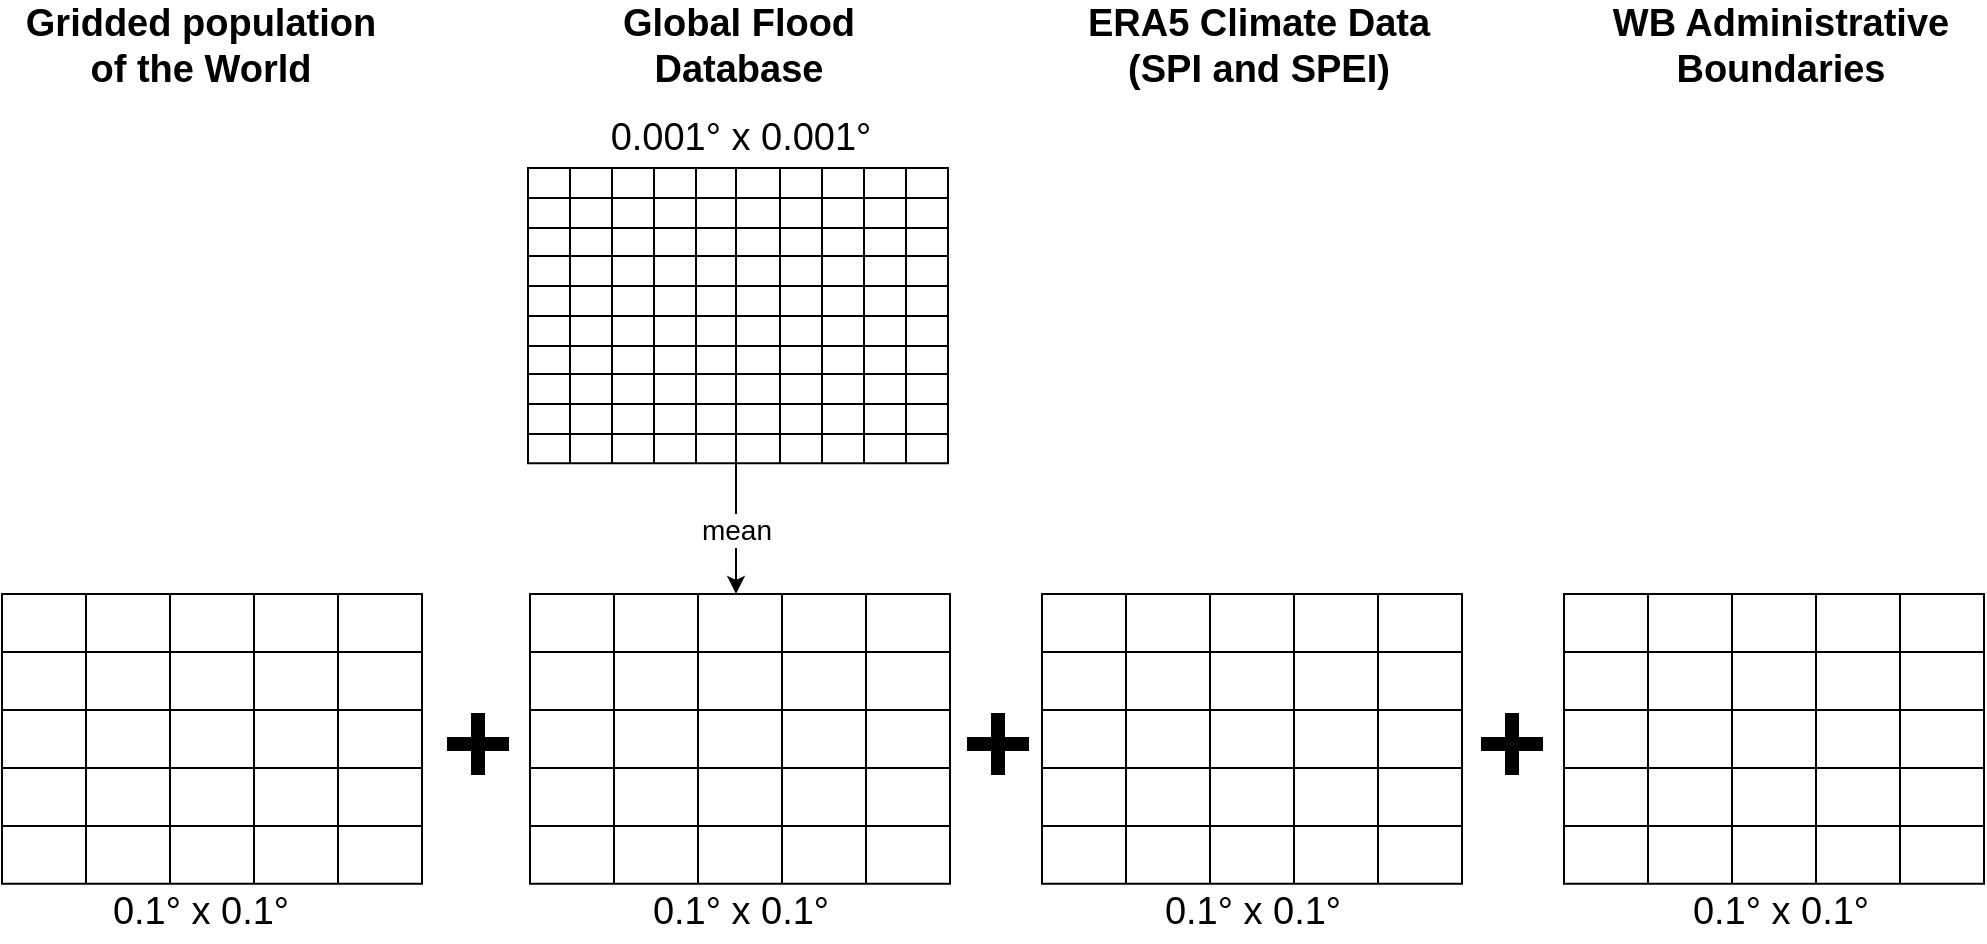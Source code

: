 <mxfile version="24.5.3" type="device">
  <diagram name="Página-1" id="J_dSeV7Hj5ze-ePWNhds">
    <mxGraphModel dx="1016" dy="1672" grid="1" gridSize="10" guides="1" tooltips="1" connect="1" arrows="1" fold="1" page="1" pageScale="1" pageWidth="827" pageHeight="1169" math="0" shadow="0">
      <root>
        <mxCell id="0" />
        <mxCell id="1" parent="0" />
        <mxCell id="AYSb7tiYscdiB1DCTlH--112" value="" style="shape=table;startSize=0;container=1;collapsible=0;childLayout=tableLayout;" parent="1" vertex="1">
          <mxGeometry x="111" y="273" width="210" height="144.9" as="geometry" />
        </mxCell>
        <mxCell id="AYSb7tiYscdiB1DCTlH--113" value="" style="shape=tableRow;horizontal=0;startSize=0;swimlaneHead=0;swimlaneBody=0;strokeColor=inherit;top=0;left=0;bottom=0;right=0;collapsible=0;dropTarget=0;fillColor=none;points=[[0,0.5],[1,0.5]];portConstraint=eastwest;" parent="AYSb7tiYscdiB1DCTlH--112" vertex="1">
          <mxGeometry width="210" height="29" as="geometry" />
        </mxCell>
        <mxCell id="AYSb7tiYscdiB1DCTlH--114" value="" style="shape=partialRectangle;html=1;whiteSpace=wrap;connectable=0;strokeColor=inherit;overflow=hidden;fillColor=none;top=0;left=0;bottom=0;right=0;pointerEvents=1;" parent="AYSb7tiYscdiB1DCTlH--113" vertex="1">
          <mxGeometry width="42" height="29" as="geometry">
            <mxRectangle width="42" height="29" as="alternateBounds" />
          </mxGeometry>
        </mxCell>
        <mxCell id="AYSb7tiYscdiB1DCTlH--115" value="" style="shape=partialRectangle;html=1;whiteSpace=wrap;connectable=0;strokeColor=inherit;overflow=hidden;fillColor=none;top=0;left=0;bottom=0;right=0;pointerEvents=1;" parent="AYSb7tiYscdiB1DCTlH--113" vertex="1">
          <mxGeometry x="42" width="42" height="29" as="geometry">
            <mxRectangle width="42" height="29" as="alternateBounds" />
          </mxGeometry>
        </mxCell>
        <mxCell id="AYSb7tiYscdiB1DCTlH--116" value="" style="shape=partialRectangle;html=1;whiteSpace=wrap;connectable=0;strokeColor=inherit;overflow=hidden;fillColor=none;top=0;left=0;bottom=0;right=0;pointerEvents=1;" parent="AYSb7tiYscdiB1DCTlH--113" vertex="1">
          <mxGeometry x="84" width="42" height="29" as="geometry">
            <mxRectangle width="42" height="29" as="alternateBounds" />
          </mxGeometry>
        </mxCell>
        <mxCell id="AYSb7tiYscdiB1DCTlH--117" value="" style="shape=partialRectangle;html=1;whiteSpace=wrap;connectable=0;strokeColor=inherit;overflow=hidden;fillColor=none;top=0;left=0;bottom=0;right=0;pointerEvents=1;" parent="AYSb7tiYscdiB1DCTlH--113" vertex="1">
          <mxGeometry x="126" width="42" height="29" as="geometry">
            <mxRectangle width="42" height="29" as="alternateBounds" />
          </mxGeometry>
        </mxCell>
        <mxCell id="AYSb7tiYscdiB1DCTlH--118" value="" style="shape=partialRectangle;html=1;whiteSpace=wrap;connectable=0;strokeColor=inherit;overflow=hidden;fillColor=none;top=0;left=0;bottom=0;right=0;pointerEvents=1;" parent="AYSb7tiYscdiB1DCTlH--113" vertex="1">
          <mxGeometry x="168" width="42" height="29" as="geometry">
            <mxRectangle width="42" height="29" as="alternateBounds" />
          </mxGeometry>
        </mxCell>
        <mxCell id="AYSb7tiYscdiB1DCTlH--119" value="" style="shape=tableRow;horizontal=0;startSize=0;swimlaneHead=0;swimlaneBody=0;strokeColor=inherit;top=0;left=0;bottom=0;right=0;collapsible=0;dropTarget=0;fillColor=none;points=[[0,0.5],[1,0.5]];portConstraint=eastwest;" parent="AYSb7tiYscdiB1DCTlH--112" vertex="1">
          <mxGeometry y="29" width="210" height="29" as="geometry" />
        </mxCell>
        <mxCell id="AYSb7tiYscdiB1DCTlH--120" value="" style="shape=partialRectangle;html=1;whiteSpace=wrap;connectable=0;strokeColor=inherit;overflow=hidden;fillColor=none;top=0;left=0;bottom=0;right=0;pointerEvents=1;" parent="AYSb7tiYscdiB1DCTlH--119" vertex="1">
          <mxGeometry width="42" height="29" as="geometry">
            <mxRectangle width="42" height="29" as="alternateBounds" />
          </mxGeometry>
        </mxCell>
        <mxCell id="AYSb7tiYscdiB1DCTlH--121" value="" style="shape=partialRectangle;html=1;whiteSpace=wrap;connectable=0;strokeColor=inherit;overflow=hidden;fillColor=none;top=0;left=0;bottom=0;right=0;pointerEvents=1;" parent="AYSb7tiYscdiB1DCTlH--119" vertex="1">
          <mxGeometry x="42" width="42" height="29" as="geometry">
            <mxRectangle width="42" height="29" as="alternateBounds" />
          </mxGeometry>
        </mxCell>
        <mxCell id="AYSb7tiYscdiB1DCTlH--122" value="" style="shape=partialRectangle;html=1;whiteSpace=wrap;connectable=0;strokeColor=inherit;overflow=hidden;fillColor=none;top=0;left=0;bottom=0;right=0;pointerEvents=1;" parent="AYSb7tiYscdiB1DCTlH--119" vertex="1">
          <mxGeometry x="84" width="42" height="29" as="geometry">
            <mxRectangle width="42" height="29" as="alternateBounds" />
          </mxGeometry>
        </mxCell>
        <mxCell id="AYSb7tiYscdiB1DCTlH--123" value="" style="shape=partialRectangle;html=1;whiteSpace=wrap;connectable=0;strokeColor=inherit;overflow=hidden;fillColor=none;top=0;left=0;bottom=0;right=0;pointerEvents=1;" parent="AYSb7tiYscdiB1DCTlH--119" vertex="1">
          <mxGeometry x="126" width="42" height="29" as="geometry">
            <mxRectangle width="42" height="29" as="alternateBounds" />
          </mxGeometry>
        </mxCell>
        <mxCell id="AYSb7tiYscdiB1DCTlH--124" value="" style="shape=partialRectangle;html=1;whiteSpace=wrap;connectable=0;strokeColor=inherit;overflow=hidden;fillColor=none;top=0;left=0;bottom=0;right=0;pointerEvents=1;" parent="AYSb7tiYscdiB1DCTlH--119" vertex="1">
          <mxGeometry x="168" width="42" height="29" as="geometry">
            <mxRectangle width="42" height="29" as="alternateBounds" />
          </mxGeometry>
        </mxCell>
        <mxCell id="AYSb7tiYscdiB1DCTlH--125" value="" style="shape=tableRow;horizontal=0;startSize=0;swimlaneHead=0;swimlaneBody=0;strokeColor=inherit;top=0;left=0;bottom=0;right=0;collapsible=0;dropTarget=0;fillColor=none;points=[[0,0.5],[1,0.5]];portConstraint=eastwest;" parent="AYSb7tiYscdiB1DCTlH--112" vertex="1">
          <mxGeometry y="58" width="210" height="29" as="geometry" />
        </mxCell>
        <mxCell id="AYSb7tiYscdiB1DCTlH--126" value="" style="shape=partialRectangle;html=1;whiteSpace=wrap;connectable=0;strokeColor=inherit;overflow=hidden;fillColor=none;top=0;left=0;bottom=0;right=0;pointerEvents=1;" parent="AYSb7tiYscdiB1DCTlH--125" vertex="1">
          <mxGeometry width="42" height="29" as="geometry">
            <mxRectangle width="42" height="29" as="alternateBounds" />
          </mxGeometry>
        </mxCell>
        <mxCell id="AYSb7tiYscdiB1DCTlH--127" value="" style="shape=partialRectangle;html=1;whiteSpace=wrap;connectable=0;strokeColor=inherit;overflow=hidden;fillColor=none;top=0;left=0;bottom=0;right=0;pointerEvents=1;" parent="AYSb7tiYscdiB1DCTlH--125" vertex="1">
          <mxGeometry x="42" width="42" height="29" as="geometry">
            <mxRectangle width="42" height="29" as="alternateBounds" />
          </mxGeometry>
        </mxCell>
        <mxCell id="AYSb7tiYscdiB1DCTlH--128" value="" style="shape=partialRectangle;html=1;whiteSpace=wrap;connectable=0;strokeColor=inherit;overflow=hidden;fillColor=none;top=0;left=0;bottom=0;right=0;pointerEvents=1;" parent="AYSb7tiYscdiB1DCTlH--125" vertex="1">
          <mxGeometry x="84" width="42" height="29" as="geometry">
            <mxRectangle width="42" height="29" as="alternateBounds" />
          </mxGeometry>
        </mxCell>
        <mxCell id="AYSb7tiYscdiB1DCTlH--129" value="" style="shape=partialRectangle;html=1;whiteSpace=wrap;connectable=0;strokeColor=inherit;overflow=hidden;fillColor=none;top=0;left=0;bottom=0;right=0;pointerEvents=1;" parent="AYSb7tiYscdiB1DCTlH--125" vertex="1">
          <mxGeometry x="126" width="42" height="29" as="geometry">
            <mxRectangle width="42" height="29" as="alternateBounds" />
          </mxGeometry>
        </mxCell>
        <mxCell id="AYSb7tiYscdiB1DCTlH--130" value="" style="shape=partialRectangle;html=1;whiteSpace=wrap;connectable=0;strokeColor=inherit;overflow=hidden;fillColor=none;top=0;left=0;bottom=0;right=0;pointerEvents=1;" parent="AYSb7tiYscdiB1DCTlH--125" vertex="1">
          <mxGeometry x="168" width="42" height="29" as="geometry">
            <mxRectangle width="42" height="29" as="alternateBounds" />
          </mxGeometry>
        </mxCell>
        <mxCell id="AYSb7tiYscdiB1DCTlH--131" value="" style="shape=tableRow;horizontal=0;startSize=0;swimlaneHead=0;swimlaneBody=0;strokeColor=inherit;top=0;left=0;bottom=0;right=0;collapsible=0;dropTarget=0;fillColor=none;points=[[0,0.5],[1,0.5]];portConstraint=eastwest;" parent="AYSb7tiYscdiB1DCTlH--112" vertex="1">
          <mxGeometry y="87" width="210" height="29" as="geometry" />
        </mxCell>
        <mxCell id="AYSb7tiYscdiB1DCTlH--132" value="" style="shape=partialRectangle;html=1;whiteSpace=wrap;connectable=0;strokeColor=inherit;overflow=hidden;fillColor=none;top=0;left=0;bottom=0;right=0;pointerEvents=1;" parent="AYSb7tiYscdiB1DCTlH--131" vertex="1">
          <mxGeometry width="42" height="29" as="geometry">
            <mxRectangle width="42" height="29" as="alternateBounds" />
          </mxGeometry>
        </mxCell>
        <mxCell id="AYSb7tiYscdiB1DCTlH--133" value="" style="shape=partialRectangle;html=1;whiteSpace=wrap;connectable=0;strokeColor=inherit;overflow=hidden;fillColor=none;top=0;left=0;bottom=0;right=0;pointerEvents=1;" parent="AYSb7tiYscdiB1DCTlH--131" vertex="1">
          <mxGeometry x="42" width="42" height="29" as="geometry">
            <mxRectangle width="42" height="29" as="alternateBounds" />
          </mxGeometry>
        </mxCell>
        <mxCell id="AYSb7tiYscdiB1DCTlH--134" value="" style="shape=partialRectangle;html=1;whiteSpace=wrap;connectable=0;strokeColor=inherit;overflow=hidden;fillColor=none;top=0;left=0;bottom=0;right=0;pointerEvents=1;" parent="AYSb7tiYscdiB1DCTlH--131" vertex="1">
          <mxGeometry x="84" width="42" height="29" as="geometry">
            <mxRectangle width="42" height="29" as="alternateBounds" />
          </mxGeometry>
        </mxCell>
        <mxCell id="AYSb7tiYscdiB1DCTlH--135" value="" style="shape=partialRectangle;html=1;whiteSpace=wrap;connectable=0;strokeColor=inherit;overflow=hidden;fillColor=none;top=0;left=0;bottom=0;right=0;pointerEvents=1;" parent="AYSb7tiYscdiB1DCTlH--131" vertex="1">
          <mxGeometry x="126" width="42" height="29" as="geometry">
            <mxRectangle width="42" height="29" as="alternateBounds" />
          </mxGeometry>
        </mxCell>
        <mxCell id="AYSb7tiYscdiB1DCTlH--136" value="" style="shape=partialRectangle;html=1;whiteSpace=wrap;connectable=0;strokeColor=inherit;overflow=hidden;fillColor=none;top=0;left=0;bottom=0;right=0;pointerEvents=1;" parent="AYSb7tiYscdiB1DCTlH--131" vertex="1">
          <mxGeometry x="168" width="42" height="29" as="geometry">
            <mxRectangle width="42" height="29" as="alternateBounds" />
          </mxGeometry>
        </mxCell>
        <mxCell id="AYSb7tiYscdiB1DCTlH--137" value="" style="shape=tableRow;horizontal=0;startSize=0;swimlaneHead=0;swimlaneBody=0;strokeColor=inherit;top=0;left=0;bottom=0;right=0;collapsible=0;dropTarget=0;fillColor=none;points=[[0,0.5],[1,0.5]];portConstraint=eastwest;" parent="AYSb7tiYscdiB1DCTlH--112" vertex="1">
          <mxGeometry y="116" width="210" height="29" as="geometry" />
        </mxCell>
        <mxCell id="AYSb7tiYscdiB1DCTlH--138" value="" style="shape=partialRectangle;html=1;whiteSpace=wrap;connectable=0;strokeColor=inherit;overflow=hidden;fillColor=none;top=0;left=0;bottom=0;right=0;pointerEvents=1;" parent="AYSb7tiYscdiB1DCTlH--137" vertex="1">
          <mxGeometry width="42" height="29" as="geometry">
            <mxRectangle width="42" height="29" as="alternateBounds" />
          </mxGeometry>
        </mxCell>
        <mxCell id="AYSb7tiYscdiB1DCTlH--139" value="" style="shape=partialRectangle;html=1;whiteSpace=wrap;connectable=0;strokeColor=inherit;overflow=hidden;fillColor=none;top=0;left=0;bottom=0;right=0;pointerEvents=1;" parent="AYSb7tiYscdiB1DCTlH--137" vertex="1">
          <mxGeometry x="42" width="42" height="29" as="geometry">
            <mxRectangle width="42" height="29" as="alternateBounds" />
          </mxGeometry>
        </mxCell>
        <mxCell id="AYSb7tiYscdiB1DCTlH--140" value="" style="shape=partialRectangle;html=1;whiteSpace=wrap;connectable=0;strokeColor=inherit;overflow=hidden;fillColor=none;top=0;left=0;bottom=0;right=0;pointerEvents=1;" parent="AYSb7tiYscdiB1DCTlH--137" vertex="1">
          <mxGeometry x="84" width="42" height="29" as="geometry">
            <mxRectangle width="42" height="29" as="alternateBounds" />
          </mxGeometry>
        </mxCell>
        <mxCell id="AYSb7tiYscdiB1DCTlH--141" value="" style="shape=partialRectangle;html=1;whiteSpace=wrap;connectable=0;strokeColor=inherit;overflow=hidden;fillColor=none;top=0;left=0;bottom=0;right=0;pointerEvents=1;" parent="AYSb7tiYscdiB1DCTlH--137" vertex="1">
          <mxGeometry x="126" width="42" height="29" as="geometry">
            <mxRectangle width="42" height="29" as="alternateBounds" />
          </mxGeometry>
        </mxCell>
        <mxCell id="AYSb7tiYscdiB1DCTlH--142" value="" style="shape=partialRectangle;html=1;whiteSpace=wrap;connectable=0;strokeColor=inherit;overflow=hidden;fillColor=none;top=0;left=0;bottom=0;right=0;pointerEvents=1;" parent="AYSb7tiYscdiB1DCTlH--137" vertex="1">
          <mxGeometry x="168" width="42" height="29" as="geometry">
            <mxRectangle width="42" height="29" as="alternateBounds" />
          </mxGeometry>
        </mxCell>
        <mxCell id="AYSb7tiYscdiB1DCTlH--589" value="&lt;font style=&quot;font-size: 14px;&quot;&gt;mean&lt;/font&gt;" style="edgeStyle=orthogonalEdgeStyle;rounded=0;orthogonalLoop=1;jettySize=auto;html=1;" parent="1" edge="1">
          <mxGeometry relative="1" as="geometry">
            <mxPoint x="478" y="273" as="targetPoint" />
            <mxPoint x="478" y="208" as="sourcePoint" />
          </mxGeometry>
        </mxCell>
        <mxCell id="AYSb7tiYscdiB1DCTlH--150" value="" style="shape=table;startSize=0;container=1;collapsible=0;childLayout=tableLayout;" parent="1" vertex="1">
          <mxGeometry x="374" y="60" width="210" height="147.57" as="geometry" />
        </mxCell>
        <mxCell id="AYSb7tiYscdiB1DCTlH--151" value="" style="shape=tableRow;horizontal=0;startSize=0;swimlaneHead=0;swimlaneBody=0;strokeColor=inherit;top=0;left=0;bottom=0;right=0;collapsible=0;dropTarget=0;fillColor=none;points=[[0,0.5],[1,0.5]];portConstraint=eastwest;" parent="AYSb7tiYscdiB1DCTlH--150" vertex="1">
          <mxGeometry width="210" height="15" as="geometry" />
        </mxCell>
        <mxCell id="AYSb7tiYscdiB1DCTlH--152" value="" style="shape=partialRectangle;html=1;whiteSpace=wrap;connectable=0;strokeColor=inherit;overflow=hidden;fillColor=none;top=0;left=0;bottom=0;right=0;pointerEvents=1;" parent="AYSb7tiYscdiB1DCTlH--151" vertex="1">
          <mxGeometry width="21" height="15" as="geometry">
            <mxRectangle width="21" height="15" as="alternateBounds" />
          </mxGeometry>
        </mxCell>
        <mxCell id="AYSb7tiYscdiB1DCTlH--153" value="" style="shape=partialRectangle;html=1;whiteSpace=wrap;connectable=0;strokeColor=inherit;overflow=hidden;fillColor=none;top=0;left=0;bottom=0;right=0;pointerEvents=1;" parent="AYSb7tiYscdiB1DCTlH--151" vertex="1">
          <mxGeometry x="21" width="21" height="15" as="geometry">
            <mxRectangle width="21" height="15" as="alternateBounds" />
          </mxGeometry>
        </mxCell>
        <mxCell id="AYSb7tiYscdiB1DCTlH--154" value="" style="shape=partialRectangle;html=1;whiteSpace=wrap;connectable=0;strokeColor=inherit;overflow=hidden;fillColor=none;top=0;left=0;bottom=0;right=0;pointerEvents=1;" parent="AYSb7tiYscdiB1DCTlH--151" vertex="1">
          <mxGeometry x="42" width="21" height="15" as="geometry">
            <mxRectangle width="21" height="15" as="alternateBounds" />
          </mxGeometry>
        </mxCell>
        <mxCell id="AYSb7tiYscdiB1DCTlH--155" value="" style="shape=partialRectangle;html=1;whiteSpace=wrap;connectable=0;strokeColor=inherit;overflow=hidden;fillColor=none;top=0;left=0;bottom=0;right=0;pointerEvents=1;" parent="AYSb7tiYscdiB1DCTlH--151" vertex="1">
          <mxGeometry x="63" width="21" height="15" as="geometry">
            <mxRectangle width="21" height="15" as="alternateBounds" />
          </mxGeometry>
        </mxCell>
        <mxCell id="AYSb7tiYscdiB1DCTlH--156" value="" style="shape=partialRectangle;html=1;whiteSpace=wrap;connectable=0;strokeColor=inherit;overflow=hidden;fillColor=none;top=0;left=0;bottom=0;right=0;pointerEvents=1;" parent="AYSb7tiYscdiB1DCTlH--151" vertex="1">
          <mxGeometry x="84" width="20" height="15" as="geometry">
            <mxRectangle width="20" height="15" as="alternateBounds" />
          </mxGeometry>
        </mxCell>
        <mxCell id="AYSb7tiYscdiB1DCTlH--157" value="" style="shape=partialRectangle;html=1;whiteSpace=wrap;connectable=0;strokeColor=inherit;overflow=hidden;fillColor=none;top=0;left=0;bottom=0;right=0;pointerEvents=1;" parent="AYSb7tiYscdiB1DCTlH--151" vertex="1">
          <mxGeometry x="104" width="22" height="15" as="geometry">
            <mxRectangle width="22" height="15" as="alternateBounds" />
          </mxGeometry>
        </mxCell>
        <mxCell id="AYSb7tiYscdiB1DCTlH--158" value="" style="shape=partialRectangle;html=1;whiteSpace=wrap;connectable=0;strokeColor=inherit;overflow=hidden;fillColor=none;top=0;left=0;bottom=0;right=0;pointerEvents=1;" parent="AYSb7tiYscdiB1DCTlH--151" vertex="1">
          <mxGeometry x="126" width="21" height="15" as="geometry">
            <mxRectangle width="21" height="15" as="alternateBounds" />
          </mxGeometry>
        </mxCell>
        <mxCell id="AYSb7tiYscdiB1DCTlH--159" value="" style="shape=partialRectangle;html=1;whiteSpace=wrap;connectable=0;strokeColor=inherit;overflow=hidden;fillColor=none;top=0;left=0;bottom=0;right=0;pointerEvents=1;" parent="AYSb7tiYscdiB1DCTlH--151" vertex="1">
          <mxGeometry x="147" width="21" height="15" as="geometry">
            <mxRectangle width="21" height="15" as="alternateBounds" />
          </mxGeometry>
        </mxCell>
        <mxCell id="AYSb7tiYscdiB1DCTlH--160" value="" style="shape=partialRectangle;html=1;whiteSpace=wrap;connectable=0;strokeColor=inherit;overflow=hidden;fillColor=none;top=0;left=0;bottom=0;right=0;pointerEvents=1;" parent="AYSb7tiYscdiB1DCTlH--151" vertex="1">
          <mxGeometry x="168" width="21" height="15" as="geometry">
            <mxRectangle width="21" height="15" as="alternateBounds" />
          </mxGeometry>
        </mxCell>
        <mxCell id="AYSb7tiYscdiB1DCTlH--161" value="" style="shape=partialRectangle;html=1;whiteSpace=wrap;connectable=0;strokeColor=inherit;overflow=hidden;fillColor=none;top=0;left=0;bottom=0;right=0;pointerEvents=1;" parent="AYSb7tiYscdiB1DCTlH--151" vertex="1">
          <mxGeometry x="189" width="21" height="15" as="geometry">
            <mxRectangle width="21" height="15" as="alternateBounds" />
          </mxGeometry>
        </mxCell>
        <mxCell id="AYSb7tiYscdiB1DCTlH--162" value="" style="shape=tableRow;horizontal=0;startSize=0;swimlaneHead=0;swimlaneBody=0;strokeColor=inherit;top=0;left=0;bottom=0;right=0;collapsible=0;dropTarget=0;fillColor=none;points=[[0,0.5],[1,0.5]];portConstraint=eastwest;" parent="AYSb7tiYscdiB1DCTlH--150" vertex="1">
          <mxGeometry y="15" width="210" height="15" as="geometry" />
        </mxCell>
        <mxCell id="AYSb7tiYscdiB1DCTlH--163" value="" style="shape=partialRectangle;html=1;whiteSpace=wrap;connectable=0;strokeColor=inherit;overflow=hidden;fillColor=none;top=0;left=0;bottom=0;right=0;pointerEvents=1;" parent="AYSb7tiYscdiB1DCTlH--162" vertex="1">
          <mxGeometry width="21" height="15" as="geometry">
            <mxRectangle width="21" height="15" as="alternateBounds" />
          </mxGeometry>
        </mxCell>
        <mxCell id="AYSb7tiYscdiB1DCTlH--164" value="" style="shape=partialRectangle;html=1;whiteSpace=wrap;connectable=0;strokeColor=inherit;overflow=hidden;fillColor=none;top=0;left=0;bottom=0;right=0;pointerEvents=1;" parent="AYSb7tiYscdiB1DCTlH--162" vertex="1">
          <mxGeometry x="21" width="21" height="15" as="geometry">
            <mxRectangle width="21" height="15" as="alternateBounds" />
          </mxGeometry>
        </mxCell>
        <mxCell id="AYSb7tiYscdiB1DCTlH--165" value="" style="shape=partialRectangle;html=1;whiteSpace=wrap;connectable=0;strokeColor=inherit;overflow=hidden;fillColor=none;top=0;left=0;bottom=0;right=0;pointerEvents=1;" parent="AYSb7tiYscdiB1DCTlH--162" vertex="1">
          <mxGeometry x="42" width="21" height="15" as="geometry">
            <mxRectangle width="21" height="15" as="alternateBounds" />
          </mxGeometry>
        </mxCell>
        <mxCell id="AYSb7tiYscdiB1DCTlH--166" value="" style="shape=partialRectangle;html=1;whiteSpace=wrap;connectable=0;strokeColor=inherit;overflow=hidden;fillColor=none;top=0;left=0;bottom=0;right=0;pointerEvents=1;" parent="AYSb7tiYscdiB1DCTlH--162" vertex="1">
          <mxGeometry x="63" width="21" height="15" as="geometry">
            <mxRectangle width="21" height="15" as="alternateBounds" />
          </mxGeometry>
        </mxCell>
        <mxCell id="AYSb7tiYscdiB1DCTlH--167" value="" style="shape=partialRectangle;html=1;whiteSpace=wrap;connectable=0;strokeColor=inherit;overflow=hidden;fillColor=none;top=0;left=0;bottom=0;right=0;pointerEvents=1;" parent="AYSb7tiYscdiB1DCTlH--162" vertex="1">
          <mxGeometry x="84" width="20" height="15" as="geometry">
            <mxRectangle width="20" height="15" as="alternateBounds" />
          </mxGeometry>
        </mxCell>
        <mxCell id="AYSb7tiYscdiB1DCTlH--168" value="" style="shape=partialRectangle;html=1;whiteSpace=wrap;connectable=0;strokeColor=inherit;overflow=hidden;fillColor=none;top=0;left=0;bottom=0;right=0;pointerEvents=1;" parent="AYSb7tiYscdiB1DCTlH--162" vertex="1">
          <mxGeometry x="104" width="22" height="15" as="geometry">
            <mxRectangle width="22" height="15" as="alternateBounds" />
          </mxGeometry>
        </mxCell>
        <mxCell id="AYSb7tiYscdiB1DCTlH--169" value="" style="shape=partialRectangle;html=1;whiteSpace=wrap;connectable=0;strokeColor=inherit;overflow=hidden;fillColor=none;top=0;left=0;bottom=0;right=0;pointerEvents=1;" parent="AYSb7tiYscdiB1DCTlH--162" vertex="1">
          <mxGeometry x="126" width="21" height="15" as="geometry">
            <mxRectangle width="21" height="15" as="alternateBounds" />
          </mxGeometry>
        </mxCell>
        <mxCell id="AYSb7tiYscdiB1DCTlH--170" value="" style="shape=partialRectangle;html=1;whiteSpace=wrap;connectable=0;strokeColor=inherit;overflow=hidden;fillColor=none;top=0;left=0;bottom=0;right=0;pointerEvents=1;" parent="AYSb7tiYscdiB1DCTlH--162" vertex="1">
          <mxGeometry x="147" width="21" height="15" as="geometry">
            <mxRectangle width="21" height="15" as="alternateBounds" />
          </mxGeometry>
        </mxCell>
        <mxCell id="AYSb7tiYscdiB1DCTlH--171" value="" style="shape=partialRectangle;html=1;whiteSpace=wrap;connectable=0;strokeColor=inherit;overflow=hidden;fillColor=none;top=0;left=0;bottom=0;right=0;pointerEvents=1;" parent="AYSb7tiYscdiB1DCTlH--162" vertex="1">
          <mxGeometry x="168" width="21" height="15" as="geometry">
            <mxRectangle width="21" height="15" as="alternateBounds" />
          </mxGeometry>
        </mxCell>
        <mxCell id="AYSb7tiYscdiB1DCTlH--172" value="" style="shape=partialRectangle;html=1;whiteSpace=wrap;connectable=0;strokeColor=inherit;overflow=hidden;fillColor=none;top=0;left=0;bottom=0;right=0;pointerEvents=1;" parent="AYSb7tiYscdiB1DCTlH--162" vertex="1">
          <mxGeometry x="189" width="21" height="15" as="geometry">
            <mxRectangle width="21" height="15" as="alternateBounds" />
          </mxGeometry>
        </mxCell>
        <mxCell id="AYSb7tiYscdiB1DCTlH--173" value="" style="shape=tableRow;horizontal=0;startSize=0;swimlaneHead=0;swimlaneBody=0;strokeColor=inherit;top=0;left=0;bottom=0;right=0;collapsible=0;dropTarget=0;fillColor=none;points=[[0,0.5],[1,0.5]];portConstraint=eastwest;" parent="AYSb7tiYscdiB1DCTlH--150" vertex="1">
          <mxGeometry y="30" width="210" height="14" as="geometry" />
        </mxCell>
        <mxCell id="AYSb7tiYscdiB1DCTlH--174" value="" style="shape=partialRectangle;html=1;whiteSpace=wrap;connectable=0;strokeColor=inherit;overflow=hidden;fillColor=none;top=0;left=0;bottom=0;right=0;pointerEvents=1;" parent="AYSb7tiYscdiB1DCTlH--173" vertex="1">
          <mxGeometry width="21" height="14" as="geometry">
            <mxRectangle width="21" height="14" as="alternateBounds" />
          </mxGeometry>
        </mxCell>
        <mxCell id="AYSb7tiYscdiB1DCTlH--175" value="" style="shape=partialRectangle;html=1;whiteSpace=wrap;connectable=0;strokeColor=inherit;overflow=hidden;fillColor=none;top=0;left=0;bottom=0;right=0;pointerEvents=1;" parent="AYSb7tiYscdiB1DCTlH--173" vertex="1">
          <mxGeometry x="21" width="21" height="14" as="geometry">
            <mxRectangle width="21" height="14" as="alternateBounds" />
          </mxGeometry>
        </mxCell>
        <mxCell id="AYSb7tiYscdiB1DCTlH--176" value="" style="shape=partialRectangle;html=1;whiteSpace=wrap;connectable=0;strokeColor=inherit;overflow=hidden;fillColor=none;top=0;left=0;bottom=0;right=0;pointerEvents=1;" parent="AYSb7tiYscdiB1DCTlH--173" vertex="1">
          <mxGeometry x="42" width="21" height="14" as="geometry">
            <mxRectangle width="21" height="14" as="alternateBounds" />
          </mxGeometry>
        </mxCell>
        <mxCell id="AYSb7tiYscdiB1DCTlH--177" value="" style="shape=partialRectangle;html=1;whiteSpace=wrap;connectable=0;strokeColor=inherit;overflow=hidden;fillColor=none;top=0;left=0;bottom=0;right=0;pointerEvents=1;" parent="AYSb7tiYscdiB1DCTlH--173" vertex="1">
          <mxGeometry x="63" width="21" height="14" as="geometry">
            <mxRectangle width="21" height="14" as="alternateBounds" />
          </mxGeometry>
        </mxCell>
        <mxCell id="AYSb7tiYscdiB1DCTlH--178" value="" style="shape=partialRectangle;html=1;whiteSpace=wrap;connectable=0;strokeColor=inherit;overflow=hidden;fillColor=none;top=0;left=0;bottom=0;right=0;pointerEvents=1;" parent="AYSb7tiYscdiB1DCTlH--173" vertex="1">
          <mxGeometry x="84" width="20" height="14" as="geometry">
            <mxRectangle width="20" height="14" as="alternateBounds" />
          </mxGeometry>
        </mxCell>
        <mxCell id="AYSb7tiYscdiB1DCTlH--179" value="" style="shape=partialRectangle;html=1;whiteSpace=wrap;connectable=0;strokeColor=inherit;overflow=hidden;fillColor=none;top=0;left=0;bottom=0;right=0;pointerEvents=1;" parent="AYSb7tiYscdiB1DCTlH--173" vertex="1">
          <mxGeometry x="104" width="22" height="14" as="geometry">
            <mxRectangle width="22" height="14" as="alternateBounds" />
          </mxGeometry>
        </mxCell>
        <mxCell id="AYSb7tiYscdiB1DCTlH--180" value="" style="shape=partialRectangle;html=1;whiteSpace=wrap;connectable=0;strokeColor=inherit;overflow=hidden;fillColor=none;top=0;left=0;bottom=0;right=0;pointerEvents=1;" parent="AYSb7tiYscdiB1DCTlH--173" vertex="1">
          <mxGeometry x="126" width="21" height="14" as="geometry">
            <mxRectangle width="21" height="14" as="alternateBounds" />
          </mxGeometry>
        </mxCell>
        <mxCell id="AYSb7tiYscdiB1DCTlH--181" value="" style="shape=partialRectangle;html=1;whiteSpace=wrap;connectable=0;strokeColor=inherit;overflow=hidden;fillColor=none;top=0;left=0;bottom=0;right=0;pointerEvents=1;" parent="AYSb7tiYscdiB1DCTlH--173" vertex="1">
          <mxGeometry x="147" width="21" height="14" as="geometry">
            <mxRectangle width="21" height="14" as="alternateBounds" />
          </mxGeometry>
        </mxCell>
        <mxCell id="AYSb7tiYscdiB1DCTlH--182" value="" style="shape=partialRectangle;html=1;whiteSpace=wrap;connectable=0;strokeColor=inherit;overflow=hidden;fillColor=none;top=0;left=0;bottom=0;right=0;pointerEvents=1;" parent="AYSb7tiYscdiB1DCTlH--173" vertex="1">
          <mxGeometry x="168" width="21" height="14" as="geometry">
            <mxRectangle width="21" height="14" as="alternateBounds" />
          </mxGeometry>
        </mxCell>
        <mxCell id="AYSb7tiYscdiB1DCTlH--183" value="" style="shape=partialRectangle;html=1;whiteSpace=wrap;connectable=0;strokeColor=inherit;overflow=hidden;fillColor=none;top=0;left=0;bottom=0;right=0;pointerEvents=1;" parent="AYSb7tiYscdiB1DCTlH--173" vertex="1">
          <mxGeometry x="189" width="21" height="14" as="geometry">
            <mxRectangle width="21" height="14" as="alternateBounds" />
          </mxGeometry>
        </mxCell>
        <mxCell id="AYSb7tiYscdiB1DCTlH--184" value="" style="shape=tableRow;horizontal=0;startSize=0;swimlaneHead=0;swimlaneBody=0;strokeColor=inherit;top=0;left=0;bottom=0;right=0;collapsible=0;dropTarget=0;fillColor=none;points=[[0,0.5],[1,0.5]];portConstraint=eastwest;" parent="AYSb7tiYscdiB1DCTlH--150" vertex="1">
          <mxGeometry y="44" width="210" height="15" as="geometry" />
        </mxCell>
        <mxCell id="AYSb7tiYscdiB1DCTlH--185" value="" style="shape=partialRectangle;html=1;whiteSpace=wrap;connectable=0;strokeColor=inherit;overflow=hidden;fillColor=none;top=0;left=0;bottom=0;right=0;pointerEvents=1;" parent="AYSb7tiYscdiB1DCTlH--184" vertex="1">
          <mxGeometry width="21" height="15" as="geometry">
            <mxRectangle width="21" height="15" as="alternateBounds" />
          </mxGeometry>
        </mxCell>
        <mxCell id="AYSb7tiYscdiB1DCTlH--186" value="" style="shape=partialRectangle;html=1;whiteSpace=wrap;connectable=0;strokeColor=inherit;overflow=hidden;fillColor=none;top=0;left=0;bottom=0;right=0;pointerEvents=1;" parent="AYSb7tiYscdiB1DCTlH--184" vertex="1">
          <mxGeometry x="21" width="21" height="15" as="geometry">
            <mxRectangle width="21" height="15" as="alternateBounds" />
          </mxGeometry>
        </mxCell>
        <mxCell id="AYSb7tiYscdiB1DCTlH--187" value="" style="shape=partialRectangle;html=1;whiteSpace=wrap;connectable=0;strokeColor=inherit;overflow=hidden;fillColor=none;top=0;left=0;bottom=0;right=0;pointerEvents=1;" parent="AYSb7tiYscdiB1DCTlH--184" vertex="1">
          <mxGeometry x="42" width="21" height="15" as="geometry">
            <mxRectangle width="21" height="15" as="alternateBounds" />
          </mxGeometry>
        </mxCell>
        <mxCell id="AYSb7tiYscdiB1DCTlH--188" value="" style="shape=partialRectangle;html=1;whiteSpace=wrap;connectable=0;strokeColor=inherit;overflow=hidden;fillColor=none;top=0;left=0;bottom=0;right=0;pointerEvents=1;" parent="AYSb7tiYscdiB1DCTlH--184" vertex="1">
          <mxGeometry x="63" width="21" height="15" as="geometry">
            <mxRectangle width="21" height="15" as="alternateBounds" />
          </mxGeometry>
        </mxCell>
        <mxCell id="AYSb7tiYscdiB1DCTlH--189" value="" style="shape=partialRectangle;html=1;whiteSpace=wrap;connectable=0;strokeColor=inherit;overflow=hidden;fillColor=none;top=0;left=0;bottom=0;right=0;pointerEvents=1;" parent="AYSb7tiYscdiB1DCTlH--184" vertex="1">
          <mxGeometry x="84" width="20" height="15" as="geometry">
            <mxRectangle width="20" height="15" as="alternateBounds" />
          </mxGeometry>
        </mxCell>
        <mxCell id="AYSb7tiYscdiB1DCTlH--190" value="" style="shape=partialRectangle;html=1;whiteSpace=wrap;connectable=0;strokeColor=inherit;overflow=hidden;fillColor=none;top=0;left=0;bottom=0;right=0;pointerEvents=1;" parent="AYSb7tiYscdiB1DCTlH--184" vertex="1">
          <mxGeometry x="104" width="22" height="15" as="geometry">
            <mxRectangle width="22" height="15" as="alternateBounds" />
          </mxGeometry>
        </mxCell>
        <mxCell id="AYSb7tiYscdiB1DCTlH--191" value="" style="shape=partialRectangle;html=1;whiteSpace=wrap;connectable=0;strokeColor=inherit;overflow=hidden;fillColor=none;top=0;left=0;bottom=0;right=0;pointerEvents=1;" parent="AYSb7tiYscdiB1DCTlH--184" vertex="1">
          <mxGeometry x="126" width="21" height="15" as="geometry">
            <mxRectangle width="21" height="15" as="alternateBounds" />
          </mxGeometry>
        </mxCell>
        <mxCell id="AYSb7tiYscdiB1DCTlH--192" value="" style="shape=partialRectangle;html=1;whiteSpace=wrap;connectable=0;strokeColor=inherit;overflow=hidden;fillColor=none;top=0;left=0;bottom=0;right=0;pointerEvents=1;" parent="AYSb7tiYscdiB1DCTlH--184" vertex="1">
          <mxGeometry x="147" width="21" height="15" as="geometry">
            <mxRectangle width="21" height="15" as="alternateBounds" />
          </mxGeometry>
        </mxCell>
        <mxCell id="AYSb7tiYscdiB1DCTlH--193" value="" style="shape=partialRectangle;html=1;whiteSpace=wrap;connectable=0;strokeColor=inherit;overflow=hidden;fillColor=none;top=0;left=0;bottom=0;right=0;pointerEvents=1;" parent="AYSb7tiYscdiB1DCTlH--184" vertex="1">
          <mxGeometry x="168" width="21" height="15" as="geometry">
            <mxRectangle width="21" height="15" as="alternateBounds" />
          </mxGeometry>
        </mxCell>
        <mxCell id="AYSb7tiYscdiB1DCTlH--194" value="" style="shape=partialRectangle;html=1;whiteSpace=wrap;connectable=0;strokeColor=inherit;overflow=hidden;fillColor=none;top=0;left=0;bottom=0;right=0;pointerEvents=1;" parent="AYSb7tiYscdiB1DCTlH--184" vertex="1">
          <mxGeometry x="189" width="21" height="15" as="geometry">
            <mxRectangle width="21" height="15" as="alternateBounds" />
          </mxGeometry>
        </mxCell>
        <mxCell id="AYSb7tiYscdiB1DCTlH--195" value="" style="shape=tableRow;horizontal=0;startSize=0;swimlaneHead=0;swimlaneBody=0;strokeColor=inherit;top=0;left=0;bottom=0;right=0;collapsible=0;dropTarget=0;fillColor=none;points=[[0,0.5],[1,0.5]];portConstraint=eastwest;" parent="AYSb7tiYscdiB1DCTlH--150" vertex="1">
          <mxGeometry y="59" width="210" height="15" as="geometry" />
        </mxCell>
        <mxCell id="AYSb7tiYscdiB1DCTlH--196" value="" style="shape=partialRectangle;html=1;whiteSpace=wrap;connectable=0;strokeColor=inherit;overflow=hidden;fillColor=none;top=0;left=0;bottom=0;right=0;pointerEvents=1;" parent="AYSb7tiYscdiB1DCTlH--195" vertex="1">
          <mxGeometry width="21" height="15" as="geometry">
            <mxRectangle width="21" height="15" as="alternateBounds" />
          </mxGeometry>
        </mxCell>
        <mxCell id="AYSb7tiYscdiB1DCTlH--197" value="" style="shape=partialRectangle;html=1;whiteSpace=wrap;connectable=0;strokeColor=inherit;overflow=hidden;fillColor=none;top=0;left=0;bottom=0;right=0;pointerEvents=1;" parent="AYSb7tiYscdiB1DCTlH--195" vertex="1">
          <mxGeometry x="21" width="21" height="15" as="geometry">
            <mxRectangle width="21" height="15" as="alternateBounds" />
          </mxGeometry>
        </mxCell>
        <mxCell id="AYSb7tiYscdiB1DCTlH--198" value="" style="shape=partialRectangle;html=1;whiteSpace=wrap;connectable=0;strokeColor=inherit;overflow=hidden;fillColor=none;top=0;left=0;bottom=0;right=0;pointerEvents=1;" parent="AYSb7tiYscdiB1DCTlH--195" vertex="1">
          <mxGeometry x="42" width="21" height="15" as="geometry">
            <mxRectangle width="21" height="15" as="alternateBounds" />
          </mxGeometry>
        </mxCell>
        <mxCell id="AYSb7tiYscdiB1DCTlH--199" value="" style="shape=partialRectangle;html=1;whiteSpace=wrap;connectable=0;strokeColor=inherit;overflow=hidden;fillColor=none;top=0;left=0;bottom=0;right=0;pointerEvents=1;" parent="AYSb7tiYscdiB1DCTlH--195" vertex="1">
          <mxGeometry x="63" width="21" height="15" as="geometry">
            <mxRectangle width="21" height="15" as="alternateBounds" />
          </mxGeometry>
        </mxCell>
        <mxCell id="AYSb7tiYscdiB1DCTlH--200" value="" style="shape=partialRectangle;html=1;whiteSpace=wrap;connectable=0;strokeColor=inherit;overflow=hidden;fillColor=none;top=0;left=0;bottom=0;right=0;pointerEvents=1;" parent="AYSb7tiYscdiB1DCTlH--195" vertex="1">
          <mxGeometry x="84" width="20" height="15" as="geometry">
            <mxRectangle width="20" height="15" as="alternateBounds" />
          </mxGeometry>
        </mxCell>
        <mxCell id="AYSb7tiYscdiB1DCTlH--201" value="" style="shape=partialRectangle;html=1;whiteSpace=wrap;connectable=0;strokeColor=inherit;overflow=hidden;fillColor=none;top=0;left=0;bottom=0;right=0;pointerEvents=1;" parent="AYSb7tiYscdiB1DCTlH--195" vertex="1">
          <mxGeometry x="104" width="22" height="15" as="geometry">
            <mxRectangle width="22" height="15" as="alternateBounds" />
          </mxGeometry>
        </mxCell>
        <mxCell id="AYSb7tiYscdiB1DCTlH--202" value="" style="shape=partialRectangle;html=1;whiteSpace=wrap;connectable=0;strokeColor=inherit;overflow=hidden;fillColor=none;top=0;left=0;bottom=0;right=0;pointerEvents=1;" parent="AYSb7tiYscdiB1DCTlH--195" vertex="1">
          <mxGeometry x="126" width="21" height="15" as="geometry">
            <mxRectangle width="21" height="15" as="alternateBounds" />
          </mxGeometry>
        </mxCell>
        <mxCell id="AYSb7tiYscdiB1DCTlH--203" value="" style="shape=partialRectangle;html=1;whiteSpace=wrap;connectable=0;strokeColor=inherit;overflow=hidden;fillColor=none;top=0;left=0;bottom=0;right=0;pointerEvents=1;" parent="AYSb7tiYscdiB1DCTlH--195" vertex="1">
          <mxGeometry x="147" width="21" height="15" as="geometry">
            <mxRectangle width="21" height="15" as="alternateBounds" />
          </mxGeometry>
        </mxCell>
        <mxCell id="AYSb7tiYscdiB1DCTlH--204" value="" style="shape=partialRectangle;html=1;whiteSpace=wrap;connectable=0;strokeColor=inherit;overflow=hidden;fillColor=none;top=0;left=0;bottom=0;right=0;pointerEvents=1;" parent="AYSb7tiYscdiB1DCTlH--195" vertex="1">
          <mxGeometry x="168" width="21" height="15" as="geometry">
            <mxRectangle width="21" height="15" as="alternateBounds" />
          </mxGeometry>
        </mxCell>
        <mxCell id="AYSb7tiYscdiB1DCTlH--205" value="" style="shape=partialRectangle;html=1;whiteSpace=wrap;connectable=0;strokeColor=inherit;overflow=hidden;fillColor=none;top=0;left=0;bottom=0;right=0;pointerEvents=1;" parent="AYSb7tiYscdiB1DCTlH--195" vertex="1">
          <mxGeometry x="189" width="21" height="15" as="geometry">
            <mxRectangle width="21" height="15" as="alternateBounds" />
          </mxGeometry>
        </mxCell>
        <mxCell id="AYSb7tiYscdiB1DCTlH--206" value="" style="shape=tableRow;horizontal=0;startSize=0;swimlaneHead=0;swimlaneBody=0;strokeColor=inherit;top=0;left=0;bottom=0;right=0;collapsible=0;dropTarget=0;fillColor=none;points=[[0,0.5],[1,0.5]];portConstraint=eastwest;" parent="AYSb7tiYscdiB1DCTlH--150" vertex="1">
          <mxGeometry y="74" width="210" height="15" as="geometry" />
        </mxCell>
        <mxCell id="AYSb7tiYscdiB1DCTlH--207" value="" style="shape=partialRectangle;html=1;whiteSpace=wrap;connectable=0;strokeColor=inherit;overflow=hidden;fillColor=none;top=0;left=0;bottom=0;right=0;pointerEvents=1;" parent="AYSb7tiYscdiB1DCTlH--206" vertex="1">
          <mxGeometry width="21" height="15" as="geometry">
            <mxRectangle width="21" height="15" as="alternateBounds" />
          </mxGeometry>
        </mxCell>
        <mxCell id="AYSb7tiYscdiB1DCTlH--208" value="" style="shape=partialRectangle;html=1;whiteSpace=wrap;connectable=0;strokeColor=inherit;overflow=hidden;fillColor=none;top=0;left=0;bottom=0;right=0;pointerEvents=1;" parent="AYSb7tiYscdiB1DCTlH--206" vertex="1">
          <mxGeometry x="21" width="21" height="15" as="geometry">
            <mxRectangle width="21" height="15" as="alternateBounds" />
          </mxGeometry>
        </mxCell>
        <mxCell id="AYSb7tiYscdiB1DCTlH--209" value="" style="shape=partialRectangle;html=1;whiteSpace=wrap;connectable=0;strokeColor=inherit;overflow=hidden;fillColor=none;top=0;left=0;bottom=0;right=0;pointerEvents=1;" parent="AYSb7tiYscdiB1DCTlH--206" vertex="1">
          <mxGeometry x="42" width="21" height="15" as="geometry">
            <mxRectangle width="21" height="15" as="alternateBounds" />
          </mxGeometry>
        </mxCell>
        <mxCell id="AYSb7tiYscdiB1DCTlH--210" value="" style="shape=partialRectangle;html=1;whiteSpace=wrap;connectable=0;strokeColor=inherit;overflow=hidden;fillColor=none;top=0;left=0;bottom=0;right=0;pointerEvents=1;" parent="AYSb7tiYscdiB1DCTlH--206" vertex="1">
          <mxGeometry x="63" width="21" height="15" as="geometry">
            <mxRectangle width="21" height="15" as="alternateBounds" />
          </mxGeometry>
        </mxCell>
        <mxCell id="AYSb7tiYscdiB1DCTlH--211" value="" style="shape=partialRectangle;html=1;whiteSpace=wrap;connectable=0;strokeColor=inherit;overflow=hidden;fillColor=none;top=0;left=0;bottom=0;right=0;pointerEvents=1;" parent="AYSb7tiYscdiB1DCTlH--206" vertex="1">
          <mxGeometry x="84" width="20" height="15" as="geometry">
            <mxRectangle width="20" height="15" as="alternateBounds" />
          </mxGeometry>
        </mxCell>
        <mxCell id="AYSb7tiYscdiB1DCTlH--212" value="" style="shape=partialRectangle;html=1;whiteSpace=wrap;connectable=0;strokeColor=inherit;overflow=hidden;fillColor=none;top=0;left=0;bottom=0;right=0;pointerEvents=1;" parent="AYSb7tiYscdiB1DCTlH--206" vertex="1">
          <mxGeometry x="104" width="22" height="15" as="geometry">
            <mxRectangle width="22" height="15" as="alternateBounds" />
          </mxGeometry>
        </mxCell>
        <mxCell id="AYSb7tiYscdiB1DCTlH--213" value="" style="shape=partialRectangle;html=1;whiteSpace=wrap;connectable=0;strokeColor=inherit;overflow=hidden;fillColor=none;top=0;left=0;bottom=0;right=0;pointerEvents=1;" parent="AYSb7tiYscdiB1DCTlH--206" vertex="1">
          <mxGeometry x="126" width="21" height="15" as="geometry">
            <mxRectangle width="21" height="15" as="alternateBounds" />
          </mxGeometry>
        </mxCell>
        <mxCell id="AYSb7tiYscdiB1DCTlH--214" value="" style="shape=partialRectangle;html=1;whiteSpace=wrap;connectable=0;strokeColor=inherit;overflow=hidden;fillColor=none;top=0;left=0;bottom=0;right=0;pointerEvents=1;" parent="AYSb7tiYscdiB1DCTlH--206" vertex="1">
          <mxGeometry x="147" width="21" height="15" as="geometry">
            <mxRectangle width="21" height="15" as="alternateBounds" />
          </mxGeometry>
        </mxCell>
        <mxCell id="AYSb7tiYscdiB1DCTlH--215" value="" style="shape=partialRectangle;html=1;whiteSpace=wrap;connectable=0;strokeColor=inherit;overflow=hidden;fillColor=none;top=0;left=0;bottom=0;right=0;pointerEvents=1;" parent="AYSb7tiYscdiB1DCTlH--206" vertex="1">
          <mxGeometry x="168" width="21" height="15" as="geometry">
            <mxRectangle width="21" height="15" as="alternateBounds" />
          </mxGeometry>
        </mxCell>
        <mxCell id="AYSb7tiYscdiB1DCTlH--216" value="" style="shape=partialRectangle;html=1;whiteSpace=wrap;connectable=0;strokeColor=inherit;overflow=hidden;fillColor=none;top=0;left=0;bottom=0;right=0;pointerEvents=1;" parent="AYSb7tiYscdiB1DCTlH--206" vertex="1">
          <mxGeometry x="189" width="21" height="15" as="geometry">
            <mxRectangle width="21" height="15" as="alternateBounds" />
          </mxGeometry>
        </mxCell>
        <mxCell id="AYSb7tiYscdiB1DCTlH--217" value="" style="shape=tableRow;horizontal=0;startSize=0;swimlaneHead=0;swimlaneBody=0;strokeColor=inherit;top=0;left=0;bottom=0;right=0;collapsible=0;dropTarget=0;fillColor=none;points=[[0,0.5],[1,0.5]];portConstraint=eastwest;" parent="AYSb7tiYscdiB1DCTlH--150" vertex="1">
          <mxGeometry y="89" width="210" height="14" as="geometry" />
        </mxCell>
        <mxCell id="AYSb7tiYscdiB1DCTlH--218" value="" style="shape=partialRectangle;html=1;whiteSpace=wrap;connectable=0;strokeColor=inherit;overflow=hidden;fillColor=none;top=0;left=0;bottom=0;right=0;pointerEvents=1;" parent="AYSb7tiYscdiB1DCTlH--217" vertex="1">
          <mxGeometry width="21" height="14" as="geometry">
            <mxRectangle width="21" height="14" as="alternateBounds" />
          </mxGeometry>
        </mxCell>
        <mxCell id="AYSb7tiYscdiB1DCTlH--219" value="" style="shape=partialRectangle;html=1;whiteSpace=wrap;connectable=0;strokeColor=inherit;overflow=hidden;fillColor=none;top=0;left=0;bottom=0;right=0;pointerEvents=1;" parent="AYSb7tiYscdiB1DCTlH--217" vertex="1">
          <mxGeometry x="21" width="21" height="14" as="geometry">
            <mxRectangle width="21" height="14" as="alternateBounds" />
          </mxGeometry>
        </mxCell>
        <mxCell id="AYSb7tiYscdiB1DCTlH--220" value="" style="shape=partialRectangle;html=1;whiteSpace=wrap;connectable=0;strokeColor=inherit;overflow=hidden;fillColor=none;top=0;left=0;bottom=0;right=0;pointerEvents=1;" parent="AYSb7tiYscdiB1DCTlH--217" vertex="1">
          <mxGeometry x="42" width="21" height="14" as="geometry">
            <mxRectangle width="21" height="14" as="alternateBounds" />
          </mxGeometry>
        </mxCell>
        <mxCell id="AYSb7tiYscdiB1DCTlH--221" value="" style="shape=partialRectangle;html=1;whiteSpace=wrap;connectable=0;strokeColor=inherit;overflow=hidden;fillColor=none;top=0;left=0;bottom=0;right=0;pointerEvents=1;" parent="AYSb7tiYscdiB1DCTlH--217" vertex="1">
          <mxGeometry x="63" width="21" height="14" as="geometry">
            <mxRectangle width="21" height="14" as="alternateBounds" />
          </mxGeometry>
        </mxCell>
        <mxCell id="AYSb7tiYscdiB1DCTlH--222" value="" style="shape=partialRectangle;html=1;whiteSpace=wrap;connectable=0;strokeColor=inherit;overflow=hidden;fillColor=none;top=0;left=0;bottom=0;right=0;pointerEvents=1;" parent="AYSb7tiYscdiB1DCTlH--217" vertex="1">
          <mxGeometry x="84" width="20" height="14" as="geometry">
            <mxRectangle width="20" height="14" as="alternateBounds" />
          </mxGeometry>
        </mxCell>
        <mxCell id="AYSb7tiYscdiB1DCTlH--223" value="" style="shape=partialRectangle;html=1;whiteSpace=wrap;connectable=0;strokeColor=inherit;overflow=hidden;fillColor=none;top=0;left=0;bottom=0;right=0;pointerEvents=1;" parent="AYSb7tiYscdiB1DCTlH--217" vertex="1">
          <mxGeometry x="104" width="22" height="14" as="geometry">
            <mxRectangle width="22" height="14" as="alternateBounds" />
          </mxGeometry>
        </mxCell>
        <mxCell id="AYSb7tiYscdiB1DCTlH--224" value="" style="shape=partialRectangle;html=1;whiteSpace=wrap;connectable=0;strokeColor=inherit;overflow=hidden;fillColor=none;top=0;left=0;bottom=0;right=0;pointerEvents=1;" parent="AYSb7tiYscdiB1DCTlH--217" vertex="1">
          <mxGeometry x="126" width="21" height="14" as="geometry">
            <mxRectangle width="21" height="14" as="alternateBounds" />
          </mxGeometry>
        </mxCell>
        <mxCell id="AYSb7tiYscdiB1DCTlH--225" value="" style="shape=partialRectangle;html=1;whiteSpace=wrap;connectable=0;strokeColor=inherit;overflow=hidden;fillColor=none;top=0;left=0;bottom=0;right=0;pointerEvents=1;" parent="AYSb7tiYscdiB1DCTlH--217" vertex="1">
          <mxGeometry x="147" width="21" height="14" as="geometry">
            <mxRectangle width="21" height="14" as="alternateBounds" />
          </mxGeometry>
        </mxCell>
        <mxCell id="AYSb7tiYscdiB1DCTlH--226" value="" style="shape=partialRectangle;html=1;whiteSpace=wrap;connectable=0;strokeColor=inherit;overflow=hidden;fillColor=none;top=0;left=0;bottom=0;right=0;pointerEvents=1;" parent="AYSb7tiYscdiB1DCTlH--217" vertex="1">
          <mxGeometry x="168" width="21" height="14" as="geometry">
            <mxRectangle width="21" height="14" as="alternateBounds" />
          </mxGeometry>
        </mxCell>
        <mxCell id="AYSb7tiYscdiB1DCTlH--227" value="" style="shape=partialRectangle;html=1;whiteSpace=wrap;connectable=0;strokeColor=inherit;overflow=hidden;fillColor=none;top=0;left=0;bottom=0;right=0;pointerEvents=1;" parent="AYSb7tiYscdiB1DCTlH--217" vertex="1">
          <mxGeometry x="189" width="21" height="14" as="geometry">
            <mxRectangle width="21" height="14" as="alternateBounds" />
          </mxGeometry>
        </mxCell>
        <mxCell id="AYSb7tiYscdiB1DCTlH--228" value="" style="shape=tableRow;horizontal=0;startSize=0;swimlaneHead=0;swimlaneBody=0;strokeColor=inherit;top=0;left=0;bottom=0;right=0;collapsible=0;dropTarget=0;fillColor=none;points=[[0,0.5],[1,0.5]];portConstraint=eastwest;" parent="AYSb7tiYscdiB1DCTlH--150" vertex="1">
          <mxGeometry y="103" width="210" height="15" as="geometry" />
        </mxCell>
        <mxCell id="AYSb7tiYscdiB1DCTlH--229" value="" style="shape=partialRectangle;html=1;whiteSpace=wrap;connectable=0;strokeColor=inherit;overflow=hidden;fillColor=none;top=0;left=0;bottom=0;right=0;pointerEvents=1;" parent="AYSb7tiYscdiB1DCTlH--228" vertex="1">
          <mxGeometry width="21" height="15" as="geometry">
            <mxRectangle width="21" height="15" as="alternateBounds" />
          </mxGeometry>
        </mxCell>
        <mxCell id="AYSb7tiYscdiB1DCTlH--230" value="" style="shape=partialRectangle;html=1;whiteSpace=wrap;connectable=0;strokeColor=inherit;overflow=hidden;fillColor=none;top=0;left=0;bottom=0;right=0;pointerEvents=1;" parent="AYSb7tiYscdiB1DCTlH--228" vertex="1">
          <mxGeometry x="21" width="21" height="15" as="geometry">
            <mxRectangle width="21" height="15" as="alternateBounds" />
          </mxGeometry>
        </mxCell>
        <mxCell id="AYSb7tiYscdiB1DCTlH--231" value="" style="shape=partialRectangle;html=1;whiteSpace=wrap;connectable=0;strokeColor=inherit;overflow=hidden;fillColor=none;top=0;left=0;bottom=0;right=0;pointerEvents=1;" parent="AYSb7tiYscdiB1DCTlH--228" vertex="1">
          <mxGeometry x="42" width="21" height="15" as="geometry">
            <mxRectangle width="21" height="15" as="alternateBounds" />
          </mxGeometry>
        </mxCell>
        <mxCell id="AYSb7tiYscdiB1DCTlH--232" value="" style="shape=partialRectangle;html=1;whiteSpace=wrap;connectable=0;strokeColor=inherit;overflow=hidden;fillColor=none;top=0;left=0;bottom=0;right=0;pointerEvents=1;" parent="AYSb7tiYscdiB1DCTlH--228" vertex="1">
          <mxGeometry x="63" width="21" height="15" as="geometry">
            <mxRectangle width="21" height="15" as="alternateBounds" />
          </mxGeometry>
        </mxCell>
        <mxCell id="AYSb7tiYscdiB1DCTlH--233" value="" style="shape=partialRectangle;html=1;whiteSpace=wrap;connectable=0;strokeColor=inherit;overflow=hidden;fillColor=none;top=0;left=0;bottom=0;right=0;pointerEvents=1;" parent="AYSb7tiYscdiB1DCTlH--228" vertex="1">
          <mxGeometry x="84" width="20" height="15" as="geometry">
            <mxRectangle width="20" height="15" as="alternateBounds" />
          </mxGeometry>
        </mxCell>
        <mxCell id="AYSb7tiYscdiB1DCTlH--234" value="" style="shape=partialRectangle;html=1;whiteSpace=wrap;connectable=0;strokeColor=inherit;overflow=hidden;fillColor=none;top=0;left=0;bottom=0;right=0;pointerEvents=1;" parent="AYSb7tiYscdiB1DCTlH--228" vertex="1">
          <mxGeometry x="104" width="22" height="15" as="geometry">
            <mxRectangle width="22" height="15" as="alternateBounds" />
          </mxGeometry>
        </mxCell>
        <mxCell id="AYSb7tiYscdiB1DCTlH--235" value="" style="shape=partialRectangle;html=1;whiteSpace=wrap;connectable=0;strokeColor=inherit;overflow=hidden;fillColor=none;top=0;left=0;bottom=0;right=0;pointerEvents=1;" parent="AYSb7tiYscdiB1DCTlH--228" vertex="1">
          <mxGeometry x="126" width="21" height="15" as="geometry">
            <mxRectangle width="21" height="15" as="alternateBounds" />
          </mxGeometry>
        </mxCell>
        <mxCell id="AYSb7tiYscdiB1DCTlH--236" value="" style="shape=partialRectangle;html=1;whiteSpace=wrap;connectable=0;strokeColor=inherit;overflow=hidden;fillColor=none;top=0;left=0;bottom=0;right=0;pointerEvents=1;" parent="AYSb7tiYscdiB1DCTlH--228" vertex="1">
          <mxGeometry x="147" width="21" height="15" as="geometry">
            <mxRectangle width="21" height="15" as="alternateBounds" />
          </mxGeometry>
        </mxCell>
        <mxCell id="AYSb7tiYscdiB1DCTlH--237" value="" style="shape=partialRectangle;html=1;whiteSpace=wrap;connectable=0;strokeColor=inherit;overflow=hidden;fillColor=none;top=0;left=0;bottom=0;right=0;pointerEvents=1;" parent="AYSb7tiYscdiB1DCTlH--228" vertex="1">
          <mxGeometry x="168" width="21" height="15" as="geometry">
            <mxRectangle width="21" height="15" as="alternateBounds" />
          </mxGeometry>
        </mxCell>
        <mxCell id="AYSb7tiYscdiB1DCTlH--238" value="" style="shape=partialRectangle;html=1;whiteSpace=wrap;connectable=0;strokeColor=inherit;overflow=hidden;fillColor=none;top=0;left=0;bottom=0;right=0;pointerEvents=1;" parent="AYSb7tiYscdiB1DCTlH--228" vertex="1">
          <mxGeometry x="189" width="21" height="15" as="geometry">
            <mxRectangle width="21" height="15" as="alternateBounds" />
          </mxGeometry>
        </mxCell>
        <mxCell id="AYSb7tiYscdiB1DCTlH--239" value="" style="shape=tableRow;horizontal=0;startSize=0;swimlaneHead=0;swimlaneBody=0;strokeColor=inherit;top=0;left=0;bottom=0;right=0;collapsible=0;dropTarget=0;fillColor=none;points=[[0,0.5],[1,0.5]];portConstraint=eastwest;" parent="AYSb7tiYscdiB1DCTlH--150" vertex="1">
          <mxGeometry y="118" width="210" height="15" as="geometry" />
        </mxCell>
        <mxCell id="AYSb7tiYscdiB1DCTlH--240" value="" style="shape=partialRectangle;html=1;whiteSpace=wrap;connectable=0;strokeColor=inherit;overflow=hidden;fillColor=none;top=0;left=0;bottom=0;right=0;pointerEvents=1;" parent="AYSb7tiYscdiB1DCTlH--239" vertex="1">
          <mxGeometry width="21" height="15" as="geometry">
            <mxRectangle width="21" height="15" as="alternateBounds" />
          </mxGeometry>
        </mxCell>
        <mxCell id="AYSb7tiYscdiB1DCTlH--241" value="" style="shape=partialRectangle;html=1;whiteSpace=wrap;connectable=0;strokeColor=inherit;overflow=hidden;fillColor=none;top=0;left=0;bottom=0;right=0;pointerEvents=1;" parent="AYSb7tiYscdiB1DCTlH--239" vertex="1">
          <mxGeometry x="21" width="21" height="15" as="geometry">
            <mxRectangle width="21" height="15" as="alternateBounds" />
          </mxGeometry>
        </mxCell>
        <mxCell id="AYSb7tiYscdiB1DCTlH--242" value="" style="shape=partialRectangle;html=1;whiteSpace=wrap;connectable=0;strokeColor=inherit;overflow=hidden;fillColor=none;top=0;left=0;bottom=0;right=0;pointerEvents=1;" parent="AYSb7tiYscdiB1DCTlH--239" vertex="1">
          <mxGeometry x="42" width="21" height="15" as="geometry">
            <mxRectangle width="21" height="15" as="alternateBounds" />
          </mxGeometry>
        </mxCell>
        <mxCell id="AYSb7tiYscdiB1DCTlH--243" value="" style="shape=partialRectangle;html=1;whiteSpace=wrap;connectable=0;strokeColor=inherit;overflow=hidden;fillColor=none;top=0;left=0;bottom=0;right=0;pointerEvents=1;" parent="AYSb7tiYscdiB1DCTlH--239" vertex="1">
          <mxGeometry x="63" width="21" height="15" as="geometry">
            <mxRectangle width="21" height="15" as="alternateBounds" />
          </mxGeometry>
        </mxCell>
        <mxCell id="AYSb7tiYscdiB1DCTlH--244" value="" style="shape=partialRectangle;html=1;whiteSpace=wrap;connectable=0;strokeColor=inherit;overflow=hidden;fillColor=none;top=0;left=0;bottom=0;right=0;pointerEvents=1;" parent="AYSb7tiYscdiB1DCTlH--239" vertex="1">
          <mxGeometry x="84" width="20" height="15" as="geometry">
            <mxRectangle width="20" height="15" as="alternateBounds" />
          </mxGeometry>
        </mxCell>
        <mxCell id="AYSb7tiYscdiB1DCTlH--245" value="" style="shape=partialRectangle;html=1;whiteSpace=wrap;connectable=0;strokeColor=inherit;overflow=hidden;fillColor=none;top=0;left=0;bottom=0;right=0;pointerEvents=1;" parent="AYSb7tiYscdiB1DCTlH--239" vertex="1">
          <mxGeometry x="104" width="22" height="15" as="geometry">
            <mxRectangle width="22" height="15" as="alternateBounds" />
          </mxGeometry>
        </mxCell>
        <mxCell id="AYSb7tiYscdiB1DCTlH--246" value="" style="shape=partialRectangle;html=1;whiteSpace=wrap;connectable=0;strokeColor=inherit;overflow=hidden;fillColor=none;top=0;left=0;bottom=0;right=0;pointerEvents=1;" parent="AYSb7tiYscdiB1DCTlH--239" vertex="1">
          <mxGeometry x="126" width="21" height="15" as="geometry">
            <mxRectangle width="21" height="15" as="alternateBounds" />
          </mxGeometry>
        </mxCell>
        <mxCell id="AYSb7tiYscdiB1DCTlH--247" value="" style="shape=partialRectangle;html=1;whiteSpace=wrap;connectable=0;strokeColor=inherit;overflow=hidden;fillColor=none;top=0;left=0;bottom=0;right=0;pointerEvents=1;" parent="AYSb7tiYscdiB1DCTlH--239" vertex="1">
          <mxGeometry x="147" width="21" height="15" as="geometry">
            <mxRectangle width="21" height="15" as="alternateBounds" />
          </mxGeometry>
        </mxCell>
        <mxCell id="AYSb7tiYscdiB1DCTlH--248" value="" style="shape=partialRectangle;html=1;whiteSpace=wrap;connectable=0;strokeColor=inherit;overflow=hidden;fillColor=none;top=0;left=0;bottom=0;right=0;pointerEvents=1;" parent="AYSb7tiYscdiB1DCTlH--239" vertex="1">
          <mxGeometry x="168" width="21" height="15" as="geometry">
            <mxRectangle width="21" height="15" as="alternateBounds" />
          </mxGeometry>
        </mxCell>
        <mxCell id="AYSb7tiYscdiB1DCTlH--249" value="" style="shape=partialRectangle;html=1;whiteSpace=wrap;connectable=0;strokeColor=inherit;overflow=hidden;fillColor=none;top=0;left=0;bottom=0;right=0;pointerEvents=1;" parent="AYSb7tiYscdiB1DCTlH--239" vertex="1">
          <mxGeometry x="189" width="21" height="15" as="geometry">
            <mxRectangle width="21" height="15" as="alternateBounds" />
          </mxGeometry>
        </mxCell>
        <mxCell id="AYSb7tiYscdiB1DCTlH--250" value="" style="shape=tableRow;horizontal=0;startSize=0;swimlaneHead=0;swimlaneBody=0;strokeColor=inherit;top=0;left=0;bottom=0;right=0;collapsible=0;dropTarget=0;fillColor=none;points=[[0,0.5],[1,0.5]];portConstraint=eastwest;" parent="AYSb7tiYscdiB1DCTlH--150" vertex="1">
          <mxGeometry y="133" width="210" height="15" as="geometry" />
        </mxCell>
        <mxCell id="AYSb7tiYscdiB1DCTlH--251" value="" style="shape=partialRectangle;html=1;whiteSpace=wrap;connectable=0;strokeColor=inherit;overflow=hidden;fillColor=none;top=0;left=0;bottom=0;right=0;pointerEvents=1;" parent="AYSb7tiYscdiB1DCTlH--250" vertex="1">
          <mxGeometry width="21" height="15" as="geometry">
            <mxRectangle width="21" height="15" as="alternateBounds" />
          </mxGeometry>
        </mxCell>
        <mxCell id="AYSb7tiYscdiB1DCTlH--252" value="" style="shape=partialRectangle;html=1;whiteSpace=wrap;connectable=0;strokeColor=inherit;overflow=hidden;fillColor=none;top=0;left=0;bottom=0;right=0;pointerEvents=1;" parent="AYSb7tiYscdiB1DCTlH--250" vertex="1">
          <mxGeometry x="21" width="21" height="15" as="geometry">
            <mxRectangle width="21" height="15" as="alternateBounds" />
          </mxGeometry>
        </mxCell>
        <mxCell id="AYSb7tiYscdiB1DCTlH--253" value="" style="shape=partialRectangle;html=1;whiteSpace=wrap;connectable=0;strokeColor=inherit;overflow=hidden;fillColor=none;top=0;left=0;bottom=0;right=0;pointerEvents=1;" parent="AYSb7tiYscdiB1DCTlH--250" vertex="1">
          <mxGeometry x="42" width="21" height="15" as="geometry">
            <mxRectangle width="21" height="15" as="alternateBounds" />
          </mxGeometry>
        </mxCell>
        <mxCell id="AYSb7tiYscdiB1DCTlH--254" value="" style="shape=partialRectangle;html=1;whiteSpace=wrap;connectable=0;strokeColor=inherit;overflow=hidden;fillColor=none;top=0;left=0;bottom=0;right=0;pointerEvents=1;" parent="AYSb7tiYscdiB1DCTlH--250" vertex="1">
          <mxGeometry x="63" width="21" height="15" as="geometry">
            <mxRectangle width="21" height="15" as="alternateBounds" />
          </mxGeometry>
        </mxCell>
        <mxCell id="AYSb7tiYscdiB1DCTlH--255" value="" style="shape=partialRectangle;html=1;whiteSpace=wrap;connectable=0;strokeColor=inherit;overflow=hidden;fillColor=none;top=0;left=0;bottom=0;right=0;pointerEvents=1;" parent="AYSb7tiYscdiB1DCTlH--250" vertex="1">
          <mxGeometry x="84" width="20" height="15" as="geometry">
            <mxRectangle width="20" height="15" as="alternateBounds" />
          </mxGeometry>
        </mxCell>
        <mxCell id="AYSb7tiYscdiB1DCTlH--256" value="" style="shape=partialRectangle;html=1;whiteSpace=wrap;connectable=0;strokeColor=inherit;overflow=hidden;fillColor=none;top=0;left=0;bottom=0;right=0;pointerEvents=1;" parent="AYSb7tiYscdiB1DCTlH--250" vertex="1">
          <mxGeometry x="104" width="22" height="15" as="geometry">
            <mxRectangle width="22" height="15" as="alternateBounds" />
          </mxGeometry>
        </mxCell>
        <mxCell id="AYSb7tiYscdiB1DCTlH--257" value="" style="shape=partialRectangle;html=1;whiteSpace=wrap;connectable=0;strokeColor=inherit;overflow=hidden;fillColor=none;top=0;left=0;bottom=0;right=0;pointerEvents=1;" parent="AYSb7tiYscdiB1DCTlH--250" vertex="1">
          <mxGeometry x="126" width="21" height="15" as="geometry">
            <mxRectangle width="21" height="15" as="alternateBounds" />
          </mxGeometry>
        </mxCell>
        <mxCell id="AYSb7tiYscdiB1DCTlH--258" value="" style="shape=partialRectangle;html=1;whiteSpace=wrap;connectable=0;strokeColor=inherit;overflow=hidden;fillColor=none;top=0;left=0;bottom=0;right=0;pointerEvents=1;" parent="AYSb7tiYscdiB1DCTlH--250" vertex="1">
          <mxGeometry x="147" width="21" height="15" as="geometry">
            <mxRectangle width="21" height="15" as="alternateBounds" />
          </mxGeometry>
        </mxCell>
        <mxCell id="AYSb7tiYscdiB1DCTlH--259" value="" style="shape=partialRectangle;html=1;whiteSpace=wrap;connectable=0;strokeColor=inherit;overflow=hidden;fillColor=none;top=0;left=0;bottom=0;right=0;pointerEvents=1;" parent="AYSb7tiYscdiB1DCTlH--250" vertex="1">
          <mxGeometry x="168" width="21" height="15" as="geometry">
            <mxRectangle width="21" height="15" as="alternateBounds" />
          </mxGeometry>
        </mxCell>
        <mxCell id="AYSb7tiYscdiB1DCTlH--260" value="" style="shape=partialRectangle;html=1;whiteSpace=wrap;connectable=0;strokeColor=inherit;overflow=hidden;fillColor=none;top=0;left=0;bottom=0;right=0;pointerEvents=1;" parent="AYSb7tiYscdiB1DCTlH--250" vertex="1">
          <mxGeometry x="189" width="21" height="15" as="geometry">
            <mxRectangle width="21" height="15" as="alternateBounds" />
          </mxGeometry>
        </mxCell>
        <mxCell id="AYSb7tiYscdiB1DCTlH--261" value="" style="shape=table;startSize=0;container=1;collapsible=0;childLayout=tableLayout;" parent="1" vertex="1">
          <mxGeometry x="375" y="273" width="210" height="144.9" as="geometry" />
        </mxCell>
        <mxCell id="AYSb7tiYscdiB1DCTlH--262" value="" style="shape=tableRow;horizontal=0;startSize=0;swimlaneHead=0;swimlaneBody=0;strokeColor=inherit;top=0;left=0;bottom=0;right=0;collapsible=0;dropTarget=0;fillColor=none;points=[[0,0.5],[1,0.5]];portConstraint=eastwest;" parent="AYSb7tiYscdiB1DCTlH--261" vertex="1">
          <mxGeometry width="210" height="29" as="geometry" />
        </mxCell>
        <mxCell id="AYSb7tiYscdiB1DCTlH--263" value="" style="shape=partialRectangle;html=1;whiteSpace=wrap;connectable=0;strokeColor=inherit;overflow=hidden;fillColor=none;top=0;left=0;bottom=0;right=0;pointerEvents=1;" parent="AYSb7tiYscdiB1DCTlH--262" vertex="1">
          <mxGeometry width="42" height="29" as="geometry">
            <mxRectangle width="42" height="29" as="alternateBounds" />
          </mxGeometry>
        </mxCell>
        <mxCell id="AYSb7tiYscdiB1DCTlH--264" value="" style="shape=partialRectangle;html=1;whiteSpace=wrap;connectable=0;strokeColor=inherit;overflow=hidden;fillColor=none;top=0;left=0;bottom=0;right=0;pointerEvents=1;" parent="AYSb7tiYscdiB1DCTlH--262" vertex="1">
          <mxGeometry x="42" width="42" height="29" as="geometry">
            <mxRectangle width="42" height="29" as="alternateBounds" />
          </mxGeometry>
        </mxCell>
        <mxCell id="AYSb7tiYscdiB1DCTlH--265" value="" style="shape=partialRectangle;html=1;whiteSpace=wrap;connectable=0;strokeColor=inherit;overflow=hidden;fillColor=none;top=0;left=0;bottom=0;right=0;pointerEvents=1;" parent="AYSb7tiYscdiB1DCTlH--262" vertex="1">
          <mxGeometry x="84" width="42" height="29" as="geometry">
            <mxRectangle width="42" height="29" as="alternateBounds" />
          </mxGeometry>
        </mxCell>
        <mxCell id="AYSb7tiYscdiB1DCTlH--266" value="" style="shape=partialRectangle;html=1;whiteSpace=wrap;connectable=0;strokeColor=inherit;overflow=hidden;fillColor=none;top=0;left=0;bottom=0;right=0;pointerEvents=1;" parent="AYSb7tiYscdiB1DCTlH--262" vertex="1">
          <mxGeometry x="126" width="42" height="29" as="geometry">
            <mxRectangle width="42" height="29" as="alternateBounds" />
          </mxGeometry>
        </mxCell>
        <mxCell id="AYSb7tiYscdiB1DCTlH--267" value="" style="shape=partialRectangle;html=1;whiteSpace=wrap;connectable=0;strokeColor=inherit;overflow=hidden;fillColor=none;top=0;left=0;bottom=0;right=0;pointerEvents=1;" parent="AYSb7tiYscdiB1DCTlH--262" vertex="1">
          <mxGeometry x="168" width="42" height="29" as="geometry">
            <mxRectangle width="42" height="29" as="alternateBounds" />
          </mxGeometry>
        </mxCell>
        <mxCell id="AYSb7tiYscdiB1DCTlH--268" value="" style="shape=tableRow;horizontal=0;startSize=0;swimlaneHead=0;swimlaneBody=0;strokeColor=inherit;top=0;left=0;bottom=0;right=0;collapsible=0;dropTarget=0;fillColor=none;points=[[0,0.5],[1,0.5]];portConstraint=eastwest;" parent="AYSb7tiYscdiB1DCTlH--261" vertex="1">
          <mxGeometry y="29" width="210" height="29" as="geometry" />
        </mxCell>
        <mxCell id="AYSb7tiYscdiB1DCTlH--269" value="" style="shape=partialRectangle;html=1;whiteSpace=wrap;connectable=0;strokeColor=inherit;overflow=hidden;fillColor=none;top=0;left=0;bottom=0;right=0;pointerEvents=1;" parent="AYSb7tiYscdiB1DCTlH--268" vertex="1">
          <mxGeometry width="42" height="29" as="geometry">
            <mxRectangle width="42" height="29" as="alternateBounds" />
          </mxGeometry>
        </mxCell>
        <mxCell id="AYSb7tiYscdiB1DCTlH--270" value="" style="shape=partialRectangle;html=1;whiteSpace=wrap;connectable=0;strokeColor=inherit;overflow=hidden;fillColor=none;top=0;left=0;bottom=0;right=0;pointerEvents=1;" parent="AYSb7tiYscdiB1DCTlH--268" vertex="1">
          <mxGeometry x="42" width="42" height="29" as="geometry">
            <mxRectangle width="42" height="29" as="alternateBounds" />
          </mxGeometry>
        </mxCell>
        <mxCell id="AYSb7tiYscdiB1DCTlH--271" value="" style="shape=partialRectangle;html=1;whiteSpace=wrap;connectable=0;strokeColor=inherit;overflow=hidden;fillColor=none;top=0;left=0;bottom=0;right=0;pointerEvents=1;" parent="AYSb7tiYscdiB1DCTlH--268" vertex="1">
          <mxGeometry x="84" width="42" height="29" as="geometry">
            <mxRectangle width="42" height="29" as="alternateBounds" />
          </mxGeometry>
        </mxCell>
        <mxCell id="AYSb7tiYscdiB1DCTlH--272" value="" style="shape=partialRectangle;html=1;whiteSpace=wrap;connectable=0;strokeColor=inherit;overflow=hidden;fillColor=none;top=0;left=0;bottom=0;right=0;pointerEvents=1;" parent="AYSb7tiYscdiB1DCTlH--268" vertex="1">
          <mxGeometry x="126" width="42" height="29" as="geometry">
            <mxRectangle width="42" height="29" as="alternateBounds" />
          </mxGeometry>
        </mxCell>
        <mxCell id="AYSb7tiYscdiB1DCTlH--273" value="" style="shape=partialRectangle;html=1;whiteSpace=wrap;connectable=0;strokeColor=inherit;overflow=hidden;fillColor=none;top=0;left=0;bottom=0;right=0;pointerEvents=1;" parent="AYSb7tiYscdiB1DCTlH--268" vertex="1">
          <mxGeometry x="168" width="42" height="29" as="geometry">
            <mxRectangle width="42" height="29" as="alternateBounds" />
          </mxGeometry>
        </mxCell>
        <mxCell id="AYSb7tiYscdiB1DCTlH--274" value="" style="shape=tableRow;horizontal=0;startSize=0;swimlaneHead=0;swimlaneBody=0;strokeColor=inherit;top=0;left=0;bottom=0;right=0;collapsible=0;dropTarget=0;fillColor=none;points=[[0,0.5],[1,0.5]];portConstraint=eastwest;" parent="AYSb7tiYscdiB1DCTlH--261" vertex="1">
          <mxGeometry y="58" width="210" height="29" as="geometry" />
        </mxCell>
        <mxCell id="AYSb7tiYscdiB1DCTlH--275" value="" style="shape=partialRectangle;html=1;whiteSpace=wrap;connectable=0;strokeColor=inherit;overflow=hidden;fillColor=none;top=0;left=0;bottom=0;right=0;pointerEvents=1;" parent="AYSb7tiYscdiB1DCTlH--274" vertex="1">
          <mxGeometry width="42" height="29" as="geometry">
            <mxRectangle width="42" height="29" as="alternateBounds" />
          </mxGeometry>
        </mxCell>
        <mxCell id="AYSb7tiYscdiB1DCTlH--276" value="" style="shape=partialRectangle;html=1;whiteSpace=wrap;connectable=0;strokeColor=inherit;overflow=hidden;fillColor=none;top=0;left=0;bottom=0;right=0;pointerEvents=1;" parent="AYSb7tiYscdiB1DCTlH--274" vertex="1">
          <mxGeometry x="42" width="42" height="29" as="geometry">
            <mxRectangle width="42" height="29" as="alternateBounds" />
          </mxGeometry>
        </mxCell>
        <mxCell id="AYSb7tiYscdiB1DCTlH--277" value="" style="shape=partialRectangle;html=1;whiteSpace=wrap;connectable=0;strokeColor=inherit;overflow=hidden;fillColor=none;top=0;left=0;bottom=0;right=0;pointerEvents=1;" parent="AYSb7tiYscdiB1DCTlH--274" vertex="1">
          <mxGeometry x="84" width="42" height="29" as="geometry">
            <mxRectangle width="42" height="29" as="alternateBounds" />
          </mxGeometry>
        </mxCell>
        <mxCell id="AYSb7tiYscdiB1DCTlH--278" value="" style="shape=partialRectangle;html=1;whiteSpace=wrap;connectable=0;strokeColor=inherit;overflow=hidden;fillColor=none;top=0;left=0;bottom=0;right=0;pointerEvents=1;" parent="AYSb7tiYscdiB1DCTlH--274" vertex="1">
          <mxGeometry x="126" width="42" height="29" as="geometry">
            <mxRectangle width="42" height="29" as="alternateBounds" />
          </mxGeometry>
        </mxCell>
        <mxCell id="AYSb7tiYscdiB1DCTlH--279" value="" style="shape=partialRectangle;html=1;whiteSpace=wrap;connectable=0;strokeColor=inherit;overflow=hidden;fillColor=none;top=0;left=0;bottom=0;right=0;pointerEvents=1;" parent="AYSb7tiYscdiB1DCTlH--274" vertex="1">
          <mxGeometry x="168" width="42" height="29" as="geometry">
            <mxRectangle width="42" height="29" as="alternateBounds" />
          </mxGeometry>
        </mxCell>
        <mxCell id="AYSb7tiYscdiB1DCTlH--280" value="" style="shape=tableRow;horizontal=0;startSize=0;swimlaneHead=0;swimlaneBody=0;strokeColor=inherit;top=0;left=0;bottom=0;right=0;collapsible=0;dropTarget=0;fillColor=none;points=[[0,0.5],[1,0.5]];portConstraint=eastwest;" parent="AYSb7tiYscdiB1DCTlH--261" vertex="1">
          <mxGeometry y="87" width="210" height="29" as="geometry" />
        </mxCell>
        <mxCell id="AYSb7tiYscdiB1DCTlH--281" value="" style="shape=partialRectangle;html=1;whiteSpace=wrap;connectable=0;strokeColor=inherit;overflow=hidden;fillColor=none;top=0;left=0;bottom=0;right=0;pointerEvents=1;" parent="AYSb7tiYscdiB1DCTlH--280" vertex="1">
          <mxGeometry width="42" height="29" as="geometry">
            <mxRectangle width="42" height="29" as="alternateBounds" />
          </mxGeometry>
        </mxCell>
        <mxCell id="AYSb7tiYscdiB1DCTlH--282" value="" style="shape=partialRectangle;html=1;whiteSpace=wrap;connectable=0;strokeColor=inherit;overflow=hidden;fillColor=none;top=0;left=0;bottom=0;right=0;pointerEvents=1;" parent="AYSb7tiYscdiB1DCTlH--280" vertex="1">
          <mxGeometry x="42" width="42" height="29" as="geometry">
            <mxRectangle width="42" height="29" as="alternateBounds" />
          </mxGeometry>
        </mxCell>
        <mxCell id="AYSb7tiYscdiB1DCTlH--283" value="" style="shape=partialRectangle;html=1;whiteSpace=wrap;connectable=0;strokeColor=inherit;overflow=hidden;fillColor=none;top=0;left=0;bottom=0;right=0;pointerEvents=1;" parent="AYSb7tiYscdiB1DCTlH--280" vertex="1">
          <mxGeometry x="84" width="42" height="29" as="geometry">
            <mxRectangle width="42" height="29" as="alternateBounds" />
          </mxGeometry>
        </mxCell>
        <mxCell id="AYSb7tiYscdiB1DCTlH--284" value="" style="shape=partialRectangle;html=1;whiteSpace=wrap;connectable=0;strokeColor=inherit;overflow=hidden;fillColor=none;top=0;left=0;bottom=0;right=0;pointerEvents=1;" parent="AYSb7tiYscdiB1DCTlH--280" vertex="1">
          <mxGeometry x="126" width="42" height="29" as="geometry">
            <mxRectangle width="42" height="29" as="alternateBounds" />
          </mxGeometry>
        </mxCell>
        <mxCell id="AYSb7tiYscdiB1DCTlH--285" value="" style="shape=partialRectangle;html=1;whiteSpace=wrap;connectable=0;strokeColor=inherit;overflow=hidden;fillColor=none;top=0;left=0;bottom=0;right=0;pointerEvents=1;" parent="AYSb7tiYscdiB1DCTlH--280" vertex="1">
          <mxGeometry x="168" width="42" height="29" as="geometry">
            <mxRectangle width="42" height="29" as="alternateBounds" />
          </mxGeometry>
        </mxCell>
        <mxCell id="AYSb7tiYscdiB1DCTlH--286" value="" style="shape=tableRow;horizontal=0;startSize=0;swimlaneHead=0;swimlaneBody=0;strokeColor=inherit;top=0;left=0;bottom=0;right=0;collapsible=0;dropTarget=0;fillColor=none;points=[[0,0.5],[1,0.5]];portConstraint=eastwest;" parent="AYSb7tiYscdiB1DCTlH--261" vertex="1">
          <mxGeometry y="116" width="210" height="29" as="geometry" />
        </mxCell>
        <mxCell id="AYSb7tiYscdiB1DCTlH--287" value="" style="shape=partialRectangle;html=1;whiteSpace=wrap;connectable=0;strokeColor=inherit;overflow=hidden;fillColor=none;top=0;left=0;bottom=0;right=0;pointerEvents=1;" parent="AYSb7tiYscdiB1DCTlH--286" vertex="1">
          <mxGeometry width="42" height="29" as="geometry">
            <mxRectangle width="42" height="29" as="alternateBounds" />
          </mxGeometry>
        </mxCell>
        <mxCell id="AYSb7tiYscdiB1DCTlH--288" value="" style="shape=partialRectangle;html=1;whiteSpace=wrap;connectable=0;strokeColor=inherit;overflow=hidden;fillColor=none;top=0;left=0;bottom=0;right=0;pointerEvents=1;" parent="AYSb7tiYscdiB1DCTlH--286" vertex="1">
          <mxGeometry x="42" width="42" height="29" as="geometry">
            <mxRectangle width="42" height="29" as="alternateBounds" />
          </mxGeometry>
        </mxCell>
        <mxCell id="AYSb7tiYscdiB1DCTlH--289" value="" style="shape=partialRectangle;html=1;whiteSpace=wrap;connectable=0;strokeColor=inherit;overflow=hidden;fillColor=none;top=0;left=0;bottom=0;right=0;pointerEvents=1;" parent="AYSb7tiYscdiB1DCTlH--286" vertex="1">
          <mxGeometry x="84" width="42" height="29" as="geometry">
            <mxRectangle width="42" height="29" as="alternateBounds" />
          </mxGeometry>
        </mxCell>
        <mxCell id="AYSb7tiYscdiB1DCTlH--290" value="" style="shape=partialRectangle;html=1;whiteSpace=wrap;connectable=0;strokeColor=inherit;overflow=hidden;fillColor=none;top=0;left=0;bottom=0;right=0;pointerEvents=1;" parent="AYSb7tiYscdiB1DCTlH--286" vertex="1">
          <mxGeometry x="126" width="42" height="29" as="geometry">
            <mxRectangle width="42" height="29" as="alternateBounds" />
          </mxGeometry>
        </mxCell>
        <mxCell id="AYSb7tiYscdiB1DCTlH--291" value="" style="shape=partialRectangle;html=1;whiteSpace=wrap;connectable=0;strokeColor=inherit;overflow=hidden;fillColor=none;top=0;left=0;bottom=0;right=0;pointerEvents=1;" parent="AYSb7tiYscdiB1DCTlH--286" vertex="1">
          <mxGeometry x="168" width="42" height="29" as="geometry">
            <mxRectangle width="42" height="29" as="alternateBounds" />
          </mxGeometry>
        </mxCell>
        <mxCell id="AYSb7tiYscdiB1DCTlH--535" value="" style="shape=table;startSize=0;container=1;collapsible=0;childLayout=tableLayout;" parent="1" vertex="1">
          <mxGeometry x="631" y="273" width="210" height="144.9" as="geometry" />
        </mxCell>
        <mxCell id="AYSb7tiYscdiB1DCTlH--536" value="" style="shape=tableRow;horizontal=0;startSize=0;swimlaneHead=0;swimlaneBody=0;strokeColor=inherit;top=0;left=0;bottom=0;right=0;collapsible=0;dropTarget=0;fillColor=none;points=[[0,0.5],[1,0.5]];portConstraint=eastwest;" parent="AYSb7tiYscdiB1DCTlH--535" vertex="1">
          <mxGeometry width="210" height="29" as="geometry" />
        </mxCell>
        <mxCell id="AYSb7tiYscdiB1DCTlH--537" value="" style="shape=partialRectangle;html=1;whiteSpace=wrap;connectable=0;strokeColor=inherit;overflow=hidden;fillColor=none;top=0;left=0;bottom=0;right=0;pointerEvents=1;" parent="AYSb7tiYscdiB1DCTlH--536" vertex="1">
          <mxGeometry width="42" height="29" as="geometry">
            <mxRectangle width="42" height="29" as="alternateBounds" />
          </mxGeometry>
        </mxCell>
        <mxCell id="AYSb7tiYscdiB1DCTlH--538" value="" style="shape=partialRectangle;html=1;whiteSpace=wrap;connectable=0;strokeColor=inherit;overflow=hidden;fillColor=none;top=0;left=0;bottom=0;right=0;pointerEvents=1;" parent="AYSb7tiYscdiB1DCTlH--536" vertex="1">
          <mxGeometry x="42" width="42" height="29" as="geometry">
            <mxRectangle width="42" height="29" as="alternateBounds" />
          </mxGeometry>
        </mxCell>
        <mxCell id="AYSb7tiYscdiB1DCTlH--539" value="" style="shape=partialRectangle;html=1;whiteSpace=wrap;connectable=0;strokeColor=inherit;overflow=hidden;fillColor=none;top=0;left=0;bottom=0;right=0;pointerEvents=1;" parent="AYSb7tiYscdiB1DCTlH--536" vertex="1">
          <mxGeometry x="84" width="42" height="29" as="geometry">
            <mxRectangle width="42" height="29" as="alternateBounds" />
          </mxGeometry>
        </mxCell>
        <mxCell id="AYSb7tiYscdiB1DCTlH--540" value="" style="shape=partialRectangle;html=1;whiteSpace=wrap;connectable=0;strokeColor=inherit;overflow=hidden;fillColor=none;top=0;left=0;bottom=0;right=0;pointerEvents=1;" parent="AYSb7tiYscdiB1DCTlH--536" vertex="1">
          <mxGeometry x="126" width="42" height="29" as="geometry">
            <mxRectangle width="42" height="29" as="alternateBounds" />
          </mxGeometry>
        </mxCell>
        <mxCell id="AYSb7tiYscdiB1DCTlH--541" value="" style="shape=partialRectangle;html=1;whiteSpace=wrap;connectable=0;strokeColor=inherit;overflow=hidden;fillColor=none;top=0;left=0;bottom=0;right=0;pointerEvents=1;" parent="AYSb7tiYscdiB1DCTlH--536" vertex="1">
          <mxGeometry x="168" width="42" height="29" as="geometry">
            <mxRectangle width="42" height="29" as="alternateBounds" />
          </mxGeometry>
        </mxCell>
        <mxCell id="AYSb7tiYscdiB1DCTlH--542" value="" style="shape=tableRow;horizontal=0;startSize=0;swimlaneHead=0;swimlaneBody=0;strokeColor=inherit;top=0;left=0;bottom=0;right=0;collapsible=0;dropTarget=0;fillColor=none;points=[[0,0.5],[1,0.5]];portConstraint=eastwest;" parent="AYSb7tiYscdiB1DCTlH--535" vertex="1">
          <mxGeometry y="29" width="210" height="29" as="geometry" />
        </mxCell>
        <mxCell id="AYSb7tiYscdiB1DCTlH--543" value="" style="shape=partialRectangle;html=1;whiteSpace=wrap;connectable=0;strokeColor=inherit;overflow=hidden;fillColor=none;top=0;left=0;bottom=0;right=0;pointerEvents=1;" parent="AYSb7tiYscdiB1DCTlH--542" vertex="1">
          <mxGeometry width="42" height="29" as="geometry">
            <mxRectangle width="42" height="29" as="alternateBounds" />
          </mxGeometry>
        </mxCell>
        <mxCell id="AYSb7tiYscdiB1DCTlH--544" value="" style="shape=partialRectangle;html=1;whiteSpace=wrap;connectable=0;strokeColor=inherit;overflow=hidden;fillColor=none;top=0;left=0;bottom=0;right=0;pointerEvents=1;" parent="AYSb7tiYscdiB1DCTlH--542" vertex="1">
          <mxGeometry x="42" width="42" height="29" as="geometry">
            <mxRectangle width="42" height="29" as="alternateBounds" />
          </mxGeometry>
        </mxCell>
        <mxCell id="AYSb7tiYscdiB1DCTlH--545" value="" style="shape=partialRectangle;html=1;whiteSpace=wrap;connectable=0;strokeColor=inherit;overflow=hidden;fillColor=none;top=0;left=0;bottom=0;right=0;pointerEvents=1;" parent="AYSb7tiYscdiB1DCTlH--542" vertex="1">
          <mxGeometry x="84" width="42" height="29" as="geometry">
            <mxRectangle width="42" height="29" as="alternateBounds" />
          </mxGeometry>
        </mxCell>
        <mxCell id="AYSb7tiYscdiB1DCTlH--546" value="" style="shape=partialRectangle;html=1;whiteSpace=wrap;connectable=0;strokeColor=inherit;overflow=hidden;fillColor=none;top=0;left=0;bottom=0;right=0;pointerEvents=1;" parent="AYSb7tiYscdiB1DCTlH--542" vertex="1">
          <mxGeometry x="126" width="42" height="29" as="geometry">
            <mxRectangle width="42" height="29" as="alternateBounds" />
          </mxGeometry>
        </mxCell>
        <mxCell id="AYSb7tiYscdiB1DCTlH--547" value="" style="shape=partialRectangle;html=1;whiteSpace=wrap;connectable=0;strokeColor=inherit;overflow=hidden;fillColor=none;top=0;left=0;bottom=0;right=0;pointerEvents=1;" parent="AYSb7tiYscdiB1DCTlH--542" vertex="1">
          <mxGeometry x="168" width="42" height="29" as="geometry">
            <mxRectangle width="42" height="29" as="alternateBounds" />
          </mxGeometry>
        </mxCell>
        <mxCell id="AYSb7tiYscdiB1DCTlH--548" value="" style="shape=tableRow;horizontal=0;startSize=0;swimlaneHead=0;swimlaneBody=0;strokeColor=inherit;top=0;left=0;bottom=0;right=0;collapsible=0;dropTarget=0;fillColor=none;points=[[0,0.5],[1,0.5]];portConstraint=eastwest;" parent="AYSb7tiYscdiB1DCTlH--535" vertex="1">
          <mxGeometry y="58" width="210" height="29" as="geometry" />
        </mxCell>
        <mxCell id="AYSb7tiYscdiB1DCTlH--549" value="" style="shape=partialRectangle;html=1;whiteSpace=wrap;connectable=0;strokeColor=inherit;overflow=hidden;fillColor=none;top=0;left=0;bottom=0;right=0;pointerEvents=1;" parent="AYSb7tiYscdiB1DCTlH--548" vertex="1">
          <mxGeometry width="42" height="29" as="geometry">
            <mxRectangle width="42" height="29" as="alternateBounds" />
          </mxGeometry>
        </mxCell>
        <mxCell id="AYSb7tiYscdiB1DCTlH--550" value="" style="shape=partialRectangle;html=1;whiteSpace=wrap;connectable=0;strokeColor=inherit;overflow=hidden;fillColor=none;top=0;left=0;bottom=0;right=0;pointerEvents=1;" parent="AYSb7tiYscdiB1DCTlH--548" vertex="1">
          <mxGeometry x="42" width="42" height="29" as="geometry">
            <mxRectangle width="42" height="29" as="alternateBounds" />
          </mxGeometry>
        </mxCell>
        <mxCell id="AYSb7tiYscdiB1DCTlH--551" value="" style="shape=partialRectangle;html=1;whiteSpace=wrap;connectable=0;strokeColor=inherit;overflow=hidden;fillColor=none;top=0;left=0;bottom=0;right=0;pointerEvents=1;" parent="AYSb7tiYscdiB1DCTlH--548" vertex="1">
          <mxGeometry x="84" width="42" height="29" as="geometry">
            <mxRectangle width="42" height="29" as="alternateBounds" />
          </mxGeometry>
        </mxCell>
        <mxCell id="AYSb7tiYscdiB1DCTlH--552" value="" style="shape=partialRectangle;html=1;whiteSpace=wrap;connectable=0;strokeColor=inherit;overflow=hidden;fillColor=none;top=0;left=0;bottom=0;right=0;pointerEvents=1;" parent="AYSb7tiYscdiB1DCTlH--548" vertex="1">
          <mxGeometry x="126" width="42" height="29" as="geometry">
            <mxRectangle width="42" height="29" as="alternateBounds" />
          </mxGeometry>
        </mxCell>
        <mxCell id="AYSb7tiYscdiB1DCTlH--553" value="" style="shape=partialRectangle;html=1;whiteSpace=wrap;connectable=0;strokeColor=inherit;overflow=hidden;fillColor=none;top=0;left=0;bottom=0;right=0;pointerEvents=1;" parent="AYSb7tiYscdiB1DCTlH--548" vertex="1">
          <mxGeometry x="168" width="42" height="29" as="geometry">
            <mxRectangle width="42" height="29" as="alternateBounds" />
          </mxGeometry>
        </mxCell>
        <mxCell id="AYSb7tiYscdiB1DCTlH--554" value="" style="shape=tableRow;horizontal=0;startSize=0;swimlaneHead=0;swimlaneBody=0;strokeColor=inherit;top=0;left=0;bottom=0;right=0;collapsible=0;dropTarget=0;fillColor=none;points=[[0,0.5],[1,0.5]];portConstraint=eastwest;" parent="AYSb7tiYscdiB1DCTlH--535" vertex="1">
          <mxGeometry y="87" width="210" height="29" as="geometry" />
        </mxCell>
        <mxCell id="AYSb7tiYscdiB1DCTlH--555" value="" style="shape=partialRectangle;html=1;whiteSpace=wrap;connectable=0;strokeColor=inherit;overflow=hidden;fillColor=none;top=0;left=0;bottom=0;right=0;pointerEvents=1;" parent="AYSb7tiYscdiB1DCTlH--554" vertex="1">
          <mxGeometry width="42" height="29" as="geometry">
            <mxRectangle width="42" height="29" as="alternateBounds" />
          </mxGeometry>
        </mxCell>
        <mxCell id="AYSb7tiYscdiB1DCTlH--556" value="" style="shape=partialRectangle;html=1;whiteSpace=wrap;connectable=0;strokeColor=inherit;overflow=hidden;fillColor=none;top=0;left=0;bottom=0;right=0;pointerEvents=1;" parent="AYSb7tiYscdiB1DCTlH--554" vertex="1">
          <mxGeometry x="42" width="42" height="29" as="geometry">
            <mxRectangle width="42" height="29" as="alternateBounds" />
          </mxGeometry>
        </mxCell>
        <mxCell id="AYSb7tiYscdiB1DCTlH--557" value="" style="shape=partialRectangle;html=1;whiteSpace=wrap;connectable=0;strokeColor=inherit;overflow=hidden;fillColor=none;top=0;left=0;bottom=0;right=0;pointerEvents=1;" parent="AYSb7tiYscdiB1DCTlH--554" vertex="1">
          <mxGeometry x="84" width="42" height="29" as="geometry">
            <mxRectangle width="42" height="29" as="alternateBounds" />
          </mxGeometry>
        </mxCell>
        <mxCell id="AYSb7tiYscdiB1DCTlH--558" value="" style="shape=partialRectangle;html=1;whiteSpace=wrap;connectable=0;strokeColor=inherit;overflow=hidden;fillColor=none;top=0;left=0;bottom=0;right=0;pointerEvents=1;" parent="AYSb7tiYscdiB1DCTlH--554" vertex="1">
          <mxGeometry x="126" width="42" height="29" as="geometry">
            <mxRectangle width="42" height="29" as="alternateBounds" />
          </mxGeometry>
        </mxCell>
        <mxCell id="AYSb7tiYscdiB1DCTlH--559" value="" style="shape=partialRectangle;html=1;whiteSpace=wrap;connectable=0;strokeColor=inherit;overflow=hidden;fillColor=none;top=0;left=0;bottom=0;right=0;pointerEvents=1;" parent="AYSb7tiYscdiB1DCTlH--554" vertex="1">
          <mxGeometry x="168" width="42" height="29" as="geometry">
            <mxRectangle width="42" height="29" as="alternateBounds" />
          </mxGeometry>
        </mxCell>
        <mxCell id="AYSb7tiYscdiB1DCTlH--560" value="" style="shape=tableRow;horizontal=0;startSize=0;swimlaneHead=0;swimlaneBody=0;strokeColor=inherit;top=0;left=0;bottom=0;right=0;collapsible=0;dropTarget=0;fillColor=none;points=[[0,0.5],[1,0.5]];portConstraint=eastwest;" parent="AYSb7tiYscdiB1DCTlH--535" vertex="1">
          <mxGeometry y="116" width="210" height="29" as="geometry" />
        </mxCell>
        <mxCell id="AYSb7tiYscdiB1DCTlH--561" value="" style="shape=partialRectangle;html=1;whiteSpace=wrap;connectable=0;strokeColor=inherit;overflow=hidden;fillColor=none;top=0;left=0;bottom=0;right=0;pointerEvents=1;" parent="AYSb7tiYscdiB1DCTlH--560" vertex="1">
          <mxGeometry width="42" height="29" as="geometry">
            <mxRectangle width="42" height="29" as="alternateBounds" />
          </mxGeometry>
        </mxCell>
        <mxCell id="AYSb7tiYscdiB1DCTlH--562" value="" style="shape=partialRectangle;html=1;whiteSpace=wrap;connectable=0;strokeColor=inherit;overflow=hidden;fillColor=none;top=0;left=0;bottom=0;right=0;pointerEvents=1;" parent="AYSb7tiYscdiB1DCTlH--560" vertex="1">
          <mxGeometry x="42" width="42" height="29" as="geometry">
            <mxRectangle width="42" height="29" as="alternateBounds" />
          </mxGeometry>
        </mxCell>
        <mxCell id="AYSb7tiYscdiB1DCTlH--563" value="" style="shape=partialRectangle;html=1;whiteSpace=wrap;connectable=0;strokeColor=inherit;overflow=hidden;fillColor=none;top=0;left=0;bottom=0;right=0;pointerEvents=1;" parent="AYSb7tiYscdiB1DCTlH--560" vertex="1">
          <mxGeometry x="84" width="42" height="29" as="geometry">
            <mxRectangle width="42" height="29" as="alternateBounds" />
          </mxGeometry>
        </mxCell>
        <mxCell id="AYSb7tiYscdiB1DCTlH--564" value="" style="shape=partialRectangle;html=1;whiteSpace=wrap;connectable=0;strokeColor=inherit;overflow=hidden;fillColor=none;top=0;left=0;bottom=0;right=0;pointerEvents=1;" parent="AYSb7tiYscdiB1DCTlH--560" vertex="1">
          <mxGeometry x="126" width="42" height="29" as="geometry">
            <mxRectangle width="42" height="29" as="alternateBounds" />
          </mxGeometry>
        </mxCell>
        <mxCell id="AYSb7tiYscdiB1DCTlH--565" value="" style="shape=partialRectangle;html=1;whiteSpace=wrap;connectable=0;strokeColor=inherit;overflow=hidden;fillColor=none;top=0;left=0;bottom=0;right=0;pointerEvents=1;" parent="AYSb7tiYscdiB1DCTlH--560" vertex="1">
          <mxGeometry x="168" width="42" height="29" as="geometry">
            <mxRectangle width="42" height="29" as="alternateBounds" />
          </mxGeometry>
        </mxCell>
        <mxCell id="AYSb7tiYscdiB1DCTlH--575" value="Gridded population of the World" style="text;strokeColor=none;align=center;fillColor=none;html=1;verticalAlign=middle;whiteSpace=wrap;rounded=0;fontSize=19;fontStyle=1" parent="1" vertex="1">
          <mxGeometry x="119.63" y="-16" width="181.25" height="30" as="geometry" />
        </mxCell>
        <mxCell id="AYSb7tiYscdiB1DCTlH--576" value="Global Flood Database" style="text;strokeColor=none;align=center;fillColor=none;html=1;verticalAlign=middle;whiteSpace=wrap;rounded=0;fontSize=19;fontStyle=1" parent="1" vertex="1">
          <mxGeometry x="392.75" y="-16" width="172.5" height="30" as="geometry" />
        </mxCell>
        <mxCell id="AYSb7tiYscdiB1DCTlH--577" value="ERA5 Climate Data (SPI and SPEI)" style="text;strokeColor=none;align=center;fillColor=none;html=1;verticalAlign=middle;whiteSpace=wrap;rounded=0;fontSize=19;fontStyle=1" parent="1" vertex="1">
          <mxGeometry x="648.75" y="-16" width="181.25" height="30" as="geometry" />
        </mxCell>
        <mxCell id="AYSb7tiYscdiB1DCTlH--579" value="0.1° x 0.1°" style="text;strokeColor=none;align=center;fillColor=none;html=1;verticalAlign=middle;whiteSpace=wrap;rounded=0;fontSize=19;" parent="1" vertex="1">
          <mxGeometry x="393.75" y="417" width="172.5" height="30" as="geometry" />
        </mxCell>
        <mxCell id="AYSb7tiYscdiB1DCTlH--581" value="0.1° x 0.1°" style="text;strokeColor=none;align=center;fillColor=none;html=1;verticalAlign=middle;whiteSpace=wrap;rounded=0;fontSize=19;" parent="1" vertex="1">
          <mxGeometry x="124" y="417" width="172.5" height="30" as="geometry" />
        </mxCell>
        <mxCell id="AYSb7tiYscdiB1DCTlH--582" value="0.1° x 0.1°" style="text;strokeColor=none;align=center;fillColor=none;html=1;verticalAlign=middle;whiteSpace=wrap;rounded=0;fontSize=19;" parent="1" vertex="1">
          <mxGeometry x="649.75" y="417" width="172.5" height="30" as="geometry" />
        </mxCell>
        <mxCell id="AYSb7tiYscdiB1DCTlH--583" value="0.001° x 0.001°" style="text;strokeColor=none;align=center;fillColor=none;html=1;verticalAlign=middle;whiteSpace=wrap;rounded=0;fontSize=19;" parent="1" vertex="1">
          <mxGeometry x="393.75" y="30" width="172.5" height="30" as="geometry" />
        </mxCell>
        <mxCell id="AYSb7tiYscdiB1DCTlH--585" value="" style="shape=cross;whiteSpace=wrap;html=1;labelBackgroundColor=#000000;labelBorderColor=none;fillColor=#000000;" parent="1" vertex="1">
          <mxGeometry x="334" y="333" width="30" height="30" as="geometry" />
        </mxCell>
        <mxCell id="AYSb7tiYscdiB1DCTlH--586" value="" style="shape=cross;whiteSpace=wrap;html=1;labelBackgroundColor=#000000;labelBorderColor=none;fillColor=#000000;" parent="1" vertex="1">
          <mxGeometry x="594" y="333" width="30" height="30" as="geometry" />
        </mxCell>
        <mxCell id="zNuCAvF2H-qGm7bLW7wK-33" value="" style="shape=table;startSize=0;container=1;collapsible=0;childLayout=tableLayout;" vertex="1" parent="1">
          <mxGeometry x="892" y="273" width="210" height="144.9" as="geometry" />
        </mxCell>
        <mxCell id="zNuCAvF2H-qGm7bLW7wK-34" value="" style="shape=tableRow;horizontal=0;startSize=0;swimlaneHead=0;swimlaneBody=0;strokeColor=inherit;top=0;left=0;bottom=0;right=0;collapsible=0;dropTarget=0;fillColor=none;points=[[0,0.5],[1,0.5]];portConstraint=eastwest;" vertex="1" parent="zNuCAvF2H-qGm7bLW7wK-33">
          <mxGeometry width="210" height="29" as="geometry" />
        </mxCell>
        <mxCell id="zNuCAvF2H-qGm7bLW7wK-35" value="" style="shape=partialRectangle;html=1;whiteSpace=wrap;connectable=0;strokeColor=inherit;overflow=hidden;fillColor=none;top=0;left=0;bottom=0;right=0;pointerEvents=1;" vertex="1" parent="zNuCAvF2H-qGm7bLW7wK-34">
          <mxGeometry width="42" height="29" as="geometry">
            <mxRectangle width="42" height="29" as="alternateBounds" />
          </mxGeometry>
        </mxCell>
        <mxCell id="zNuCAvF2H-qGm7bLW7wK-36" value="" style="shape=partialRectangle;html=1;whiteSpace=wrap;connectable=0;strokeColor=inherit;overflow=hidden;fillColor=none;top=0;left=0;bottom=0;right=0;pointerEvents=1;" vertex="1" parent="zNuCAvF2H-qGm7bLW7wK-34">
          <mxGeometry x="42" width="42" height="29" as="geometry">
            <mxRectangle width="42" height="29" as="alternateBounds" />
          </mxGeometry>
        </mxCell>
        <mxCell id="zNuCAvF2H-qGm7bLW7wK-37" value="" style="shape=partialRectangle;html=1;whiteSpace=wrap;connectable=0;strokeColor=inherit;overflow=hidden;fillColor=none;top=0;left=0;bottom=0;right=0;pointerEvents=1;" vertex="1" parent="zNuCAvF2H-qGm7bLW7wK-34">
          <mxGeometry x="84" width="42" height="29" as="geometry">
            <mxRectangle width="42" height="29" as="alternateBounds" />
          </mxGeometry>
        </mxCell>
        <mxCell id="zNuCAvF2H-qGm7bLW7wK-38" value="" style="shape=partialRectangle;html=1;whiteSpace=wrap;connectable=0;strokeColor=inherit;overflow=hidden;fillColor=none;top=0;left=0;bottom=0;right=0;pointerEvents=1;" vertex="1" parent="zNuCAvF2H-qGm7bLW7wK-34">
          <mxGeometry x="126" width="42" height="29" as="geometry">
            <mxRectangle width="42" height="29" as="alternateBounds" />
          </mxGeometry>
        </mxCell>
        <mxCell id="zNuCAvF2H-qGm7bLW7wK-39" value="" style="shape=partialRectangle;html=1;whiteSpace=wrap;connectable=0;strokeColor=inherit;overflow=hidden;fillColor=none;top=0;left=0;bottom=0;right=0;pointerEvents=1;" vertex="1" parent="zNuCAvF2H-qGm7bLW7wK-34">
          <mxGeometry x="168" width="42" height="29" as="geometry">
            <mxRectangle width="42" height="29" as="alternateBounds" />
          </mxGeometry>
        </mxCell>
        <mxCell id="zNuCAvF2H-qGm7bLW7wK-40" value="" style="shape=tableRow;horizontal=0;startSize=0;swimlaneHead=0;swimlaneBody=0;strokeColor=inherit;top=0;left=0;bottom=0;right=0;collapsible=0;dropTarget=0;fillColor=none;points=[[0,0.5],[1,0.5]];portConstraint=eastwest;" vertex="1" parent="zNuCAvF2H-qGm7bLW7wK-33">
          <mxGeometry y="29" width="210" height="29" as="geometry" />
        </mxCell>
        <mxCell id="zNuCAvF2H-qGm7bLW7wK-41" value="" style="shape=partialRectangle;html=1;whiteSpace=wrap;connectable=0;strokeColor=inherit;overflow=hidden;fillColor=none;top=0;left=0;bottom=0;right=0;pointerEvents=1;" vertex="1" parent="zNuCAvF2H-qGm7bLW7wK-40">
          <mxGeometry width="42" height="29" as="geometry">
            <mxRectangle width="42" height="29" as="alternateBounds" />
          </mxGeometry>
        </mxCell>
        <mxCell id="zNuCAvF2H-qGm7bLW7wK-42" value="" style="shape=partialRectangle;html=1;whiteSpace=wrap;connectable=0;strokeColor=inherit;overflow=hidden;fillColor=none;top=0;left=0;bottom=0;right=0;pointerEvents=1;" vertex="1" parent="zNuCAvF2H-qGm7bLW7wK-40">
          <mxGeometry x="42" width="42" height="29" as="geometry">
            <mxRectangle width="42" height="29" as="alternateBounds" />
          </mxGeometry>
        </mxCell>
        <mxCell id="zNuCAvF2H-qGm7bLW7wK-43" value="" style="shape=partialRectangle;html=1;whiteSpace=wrap;connectable=0;strokeColor=inherit;overflow=hidden;fillColor=none;top=0;left=0;bottom=0;right=0;pointerEvents=1;" vertex="1" parent="zNuCAvF2H-qGm7bLW7wK-40">
          <mxGeometry x="84" width="42" height="29" as="geometry">
            <mxRectangle width="42" height="29" as="alternateBounds" />
          </mxGeometry>
        </mxCell>
        <mxCell id="zNuCAvF2H-qGm7bLW7wK-44" value="" style="shape=partialRectangle;html=1;whiteSpace=wrap;connectable=0;strokeColor=inherit;overflow=hidden;fillColor=none;top=0;left=0;bottom=0;right=0;pointerEvents=1;" vertex="1" parent="zNuCAvF2H-qGm7bLW7wK-40">
          <mxGeometry x="126" width="42" height="29" as="geometry">
            <mxRectangle width="42" height="29" as="alternateBounds" />
          </mxGeometry>
        </mxCell>
        <mxCell id="zNuCAvF2H-qGm7bLW7wK-45" value="" style="shape=partialRectangle;html=1;whiteSpace=wrap;connectable=0;strokeColor=inherit;overflow=hidden;fillColor=none;top=0;left=0;bottom=0;right=0;pointerEvents=1;" vertex="1" parent="zNuCAvF2H-qGm7bLW7wK-40">
          <mxGeometry x="168" width="42" height="29" as="geometry">
            <mxRectangle width="42" height="29" as="alternateBounds" />
          </mxGeometry>
        </mxCell>
        <mxCell id="zNuCAvF2H-qGm7bLW7wK-46" value="" style="shape=tableRow;horizontal=0;startSize=0;swimlaneHead=0;swimlaneBody=0;strokeColor=inherit;top=0;left=0;bottom=0;right=0;collapsible=0;dropTarget=0;fillColor=none;points=[[0,0.5],[1,0.5]];portConstraint=eastwest;" vertex="1" parent="zNuCAvF2H-qGm7bLW7wK-33">
          <mxGeometry y="58" width="210" height="29" as="geometry" />
        </mxCell>
        <mxCell id="zNuCAvF2H-qGm7bLW7wK-47" value="" style="shape=partialRectangle;html=1;whiteSpace=wrap;connectable=0;strokeColor=inherit;overflow=hidden;fillColor=none;top=0;left=0;bottom=0;right=0;pointerEvents=1;" vertex="1" parent="zNuCAvF2H-qGm7bLW7wK-46">
          <mxGeometry width="42" height="29" as="geometry">
            <mxRectangle width="42" height="29" as="alternateBounds" />
          </mxGeometry>
        </mxCell>
        <mxCell id="zNuCAvF2H-qGm7bLW7wK-48" value="" style="shape=partialRectangle;html=1;whiteSpace=wrap;connectable=0;strokeColor=inherit;overflow=hidden;fillColor=none;top=0;left=0;bottom=0;right=0;pointerEvents=1;" vertex="1" parent="zNuCAvF2H-qGm7bLW7wK-46">
          <mxGeometry x="42" width="42" height="29" as="geometry">
            <mxRectangle width="42" height="29" as="alternateBounds" />
          </mxGeometry>
        </mxCell>
        <mxCell id="zNuCAvF2H-qGm7bLW7wK-49" value="" style="shape=partialRectangle;html=1;whiteSpace=wrap;connectable=0;strokeColor=inherit;overflow=hidden;fillColor=none;top=0;left=0;bottom=0;right=0;pointerEvents=1;" vertex="1" parent="zNuCAvF2H-qGm7bLW7wK-46">
          <mxGeometry x="84" width="42" height="29" as="geometry">
            <mxRectangle width="42" height="29" as="alternateBounds" />
          </mxGeometry>
        </mxCell>
        <mxCell id="zNuCAvF2H-qGm7bLW7wK-50" value="" style="shape=partialRectangle;html=1;whiteSpace=wrap;connectable=0;strokeColor=inherit;overflow=hidden;fillColor=none;top=0;left=0;bottom=0;right=0;pointerEvents=1;" vertex="1" parent="zNuCAvF2H-qGm7bLW7wK-46">
          <mxGeometry x="126" width="42" height="29" as="geometry">
            <mxRectangle width="42" height="29" as="alternateBounds" />
          </mxGeometry>
        </mxCell>
        <mxCell id="zNuCAvF2H-qGm7bLW7wK-51" value="" style="shape=partialRectangle;html=1;whiteSpace=wrap;connectable=0;strokeColor=inherit;overflow=hidden;fillColor=none;top=0;left=0;bottom=0;right=0;pointerEvents=1;" vertex="1" parent="zNuCAvF2H-qGm7bLW7wK-46">
          <mxGeometry x="168" width="42" height="29" as="geometry">
            <mxRectangle width="42" height="29" as="alternateBounds" />
          </mxGeometry>
        </mxCell>
        <mxCell id="zNuCAvF2H-qGm7bLW7wK-52" value="" style="shape=tableRow;horizontal=0;startSize=0;swimlaneHead=0;swimlaneBody=0;strokeColor=inherit;top=0;left=0;bottom=0;right=0;collapsible=0;dropTarget=0;fillColor=none;points=[[0,0.5],[1,0.5]];portConstraint=eastwest;" vertex="1" parent="zNuCAvF2H-qGm7bLW7wK-33">
          <mxGeometry y="87" width="210" height="29" as="geometry" />
        </mxCell>
        <mxCell id="zNuCAvF2H-qGm7bLW7wK-53" value="" style="shape=partialRectangle;html=1;whiteSpace=wrap;connectable=0;strokeColor=inherit;overflow=hidden;fillColor=none;top=0;left=0;bottom=0;right=0;pointerEvents=1;" vertex="1" parent="zNuCAvF2H-qGm7bLW7wK-52">
          <mxGeometry width="42" height="29" as="geometry">
            <mxRectangle width="42" height="29" as="alternateBounds" />
          </mxGeometry>
        </mxCell>
        <mxCell id="zNuCAvF2H-qGm7bLW7wK-54" value="" style="shape=partialRectangle;html=1;whiteSpace=wrap;connectable=0;strokeColor=inherit;overflow=hidden;fillColor=none;top=0;left=0;bottom=0;right=0;pointerEvents=1;" vertex="1" parent="zNuCAvF2H-qGm7bLW7wK-52">
          <mxGeometry x="42" width="42" height="29" as="geometry">
            <mxRectangle width="42" height="29" as="alternateBounds" />
          </mxGeometry>
        </mxCell>
        <mxCell id="zNuCAvF2H-qGm7bLW7wK-55" value="" style="shape=partialRectangle;html=1;whiteSpace=wrap;connectable=0;strokeColor=inherit;overflow=hidden;fillColor=none;top=0;left=0;bottom=0;right=0;pointerEvents=1;" vertex="1" parent="zNuCAvF2H-qGm7bLW7wK-52">
          <mxGeometry x="84" width="42" height="29" as="geometry">
            <mxRectangle width="42" height="29" as="alternateBounds" />
          </mxGeometry>
        </mxCell>
        <mxCell id="zNuCAvF2H-qGm7bLW7wK-56" value="" style="shape=partialRectangle;html=1;whiteSpace=wrap;connectable=0;strokeColor=inherit;overflow=hidden;fillColor=none;top=0;left=0;bottom=0;right=0;pointerEvents=1;" vertex="1" parent="zNuCAvF2H-qGm7bLW7wK-52">
          <mxGeometry x="126" width="42" height="29" as="geometry">
            <mxRectangle width="42" height="29" as="alternateBounds" />
          </mxGeometry>
        </mxCell>
        <mxCell id="zNuCAvF2H-qGm7bLW7wK-57" value="" style="shape=partialRectangle;html=1;whiteSpace=wrap;connectable=0;strokeColor=inherit;overflow=hidden;fillColor=none;top=0;left=0;bottom=0;right=0;pointerEvents=1;" vertex="1" parent="zNuCAvF2H-qGm7bLW7wK-52">
          <mxGeometry x="168" width="42" height="29" as="geometry">
            <mxRectangle width="42" height="29" as="alternateBounds" />
          </mxGeometry>
        </mxCell>
        <mxCell id="zNuCAvF2H-qGm7bLW7wK-58" value="" style="shape=tableRow;horizontal=0;startSize=0;swimlaneHead=0;swimlaneBody=0;strokeColor=inherit;top=0;left=0;bottom=0;right=0;collapsible=0;dropTarget=0;fillColor=none;points=[[0,0.5],[1,0.5]];portConstraint=eastwest;" vertex="1" parent="zNuCAvF2H-qGm7bLW7wK-33">
          <mxGeometry y="116" width="210" height="29" as="geometry" />
        </mxCell>
        <mxCell id="zNuCAvF2H-qGm7bLW7wK-59" value="" style="shape=partialRectangle;html=1;whiteSpace=wrap;connectable=0;strokeColor=inherit;overflow=hidden;fillColor=none;top=0;left=0;bottom=0;right=0;pointerEvents=1;" vertex="1" parent="zNuCAvF2H-qGm7bLW7wK-58">
          <mxGeometry width="42" height="29" as="geometry">
            <mxRectangle width="42" height="29" as="alternateBounds" />
          </mxGeometry>
        </mxCell>
        <mxCell id="zNuCAvF2H-qGm7bLW7wK-60" value="" style="shape=partialRectangle;html=1;whiteSpace=wrap;connectable=0;strokeColor=inherit;overflow=hidden;fillColor=none;top=0;left=0;bottom=0;right=0;pointerEvents=1;" vertex="1" parent="zNuCAvF2H-qGm7bLW7wK-58">
          <mxGeometry x="42" width="42" height="29" as="geometry">
            <mxRectangle width="42" height="29" as="alternateBounds" />
          </mxGeometry>
        </mxCell>
        <mxCell id="zNuCAvF2H-qGm7bLW7wK-61" value="" style="shape=partialRectangle;html=1;whiteSpace=wrap;connectable=0;strokeColor=inherit;overflow=hidden;fillColor=none;top=0;left=0;bottom=0;right=0;pointerEvents=1;" vertex="1" parent="zNuCAvF2H-qGm7bLW7wK-58">
          <mxGeometry x="84" width="42" height="29" as="geometry">
            <mxRectangle width="42" height="29" as="alternateBounds" />
          </mxGeometry>
        </mxCell>
        <mxCell id="zNuCAvF2H-qGm7bLW7wK-62" value="" style="shape=partialRectangle;html=1;whiteSpace=wrap;connectable=0;strokeColor=inherit;overflow=hidden;fillColor=none;top=0;left=0;bottom=0;right=0;pointerEvents=1;" vertex="1" parent="zNuCAvF2H-qGm7bLW7wK-58">
          <mxGeometry x="126" width="42" height="29" as="geometry">
            <mxRectangle width="42" height="29" as="alternateBounds" />
          </mxGeometry>
        </mxCell>
        <mxCell id="zNuCAvF2H-qGm7bLW7wK-63" value="" style="shape=partialRectangle;html=1;whiteSpace=wrap;connectable=0;strokeColor=inherit;overflow=hidden;fillColor=none;top=0;left=0;bottom=0;right=0;pointerEvents=1;" vertex="1" parent="zNuCAvF2H-qGm7bLW7wK-58">
          <mxGeometry x="168" width="42" height="29" as="geometry">
            <mxRectangle width="42" height="29" as="alternateBounds" />
          </mxGeometry>
        </mxCell>
        <mxCell id="zNuCAvF2H-qGm7bLW7wK-64" value="WB Administrative&lt;div&gt;Boundaries&lt;/div&gt;" style="text;strokeColor=none;align=center;fillColor=none;html=1;verticalAlign=middle;whiteSpace=wrap;rounded=0;fontSize=19;fontStyle=1" vertex="1" parent="1">
          <mxGeometry x="909.75" y="-16" width="181.25" height="30" as="geometry" />
        </mxCell>
        <mxCell id="zNuCAvF2H-qGm7bLW7wK-65" value="" style="shape=cross;whiteSpace=wrap;html=1;labelBackgroundColor=#000000;labelBorderColor=none;fillColor=#000000;" vertex="1" parent="1">
          <mxGeometry x="851" y="333" width="30" height="30" as="geometry" />
        </mxCell>
        <mxCell id="zNuCAvF2H-qGm7bLW7wK-66" value="0.1° x 0.1°" style="text;strokeColor=none;align=center;fillColor=none;html=1;verticalAlign=middle;whiteSpace=wrap;rounded=0;fontSize=19;" vertex="1" parent="1">
          <mxGeometry x="914.13" y="417" width="172.5" height="30" as="geometry" />
        </mxCell>
      </root>
    </mxGraphModel>
  </diagram>
</mxfile>
